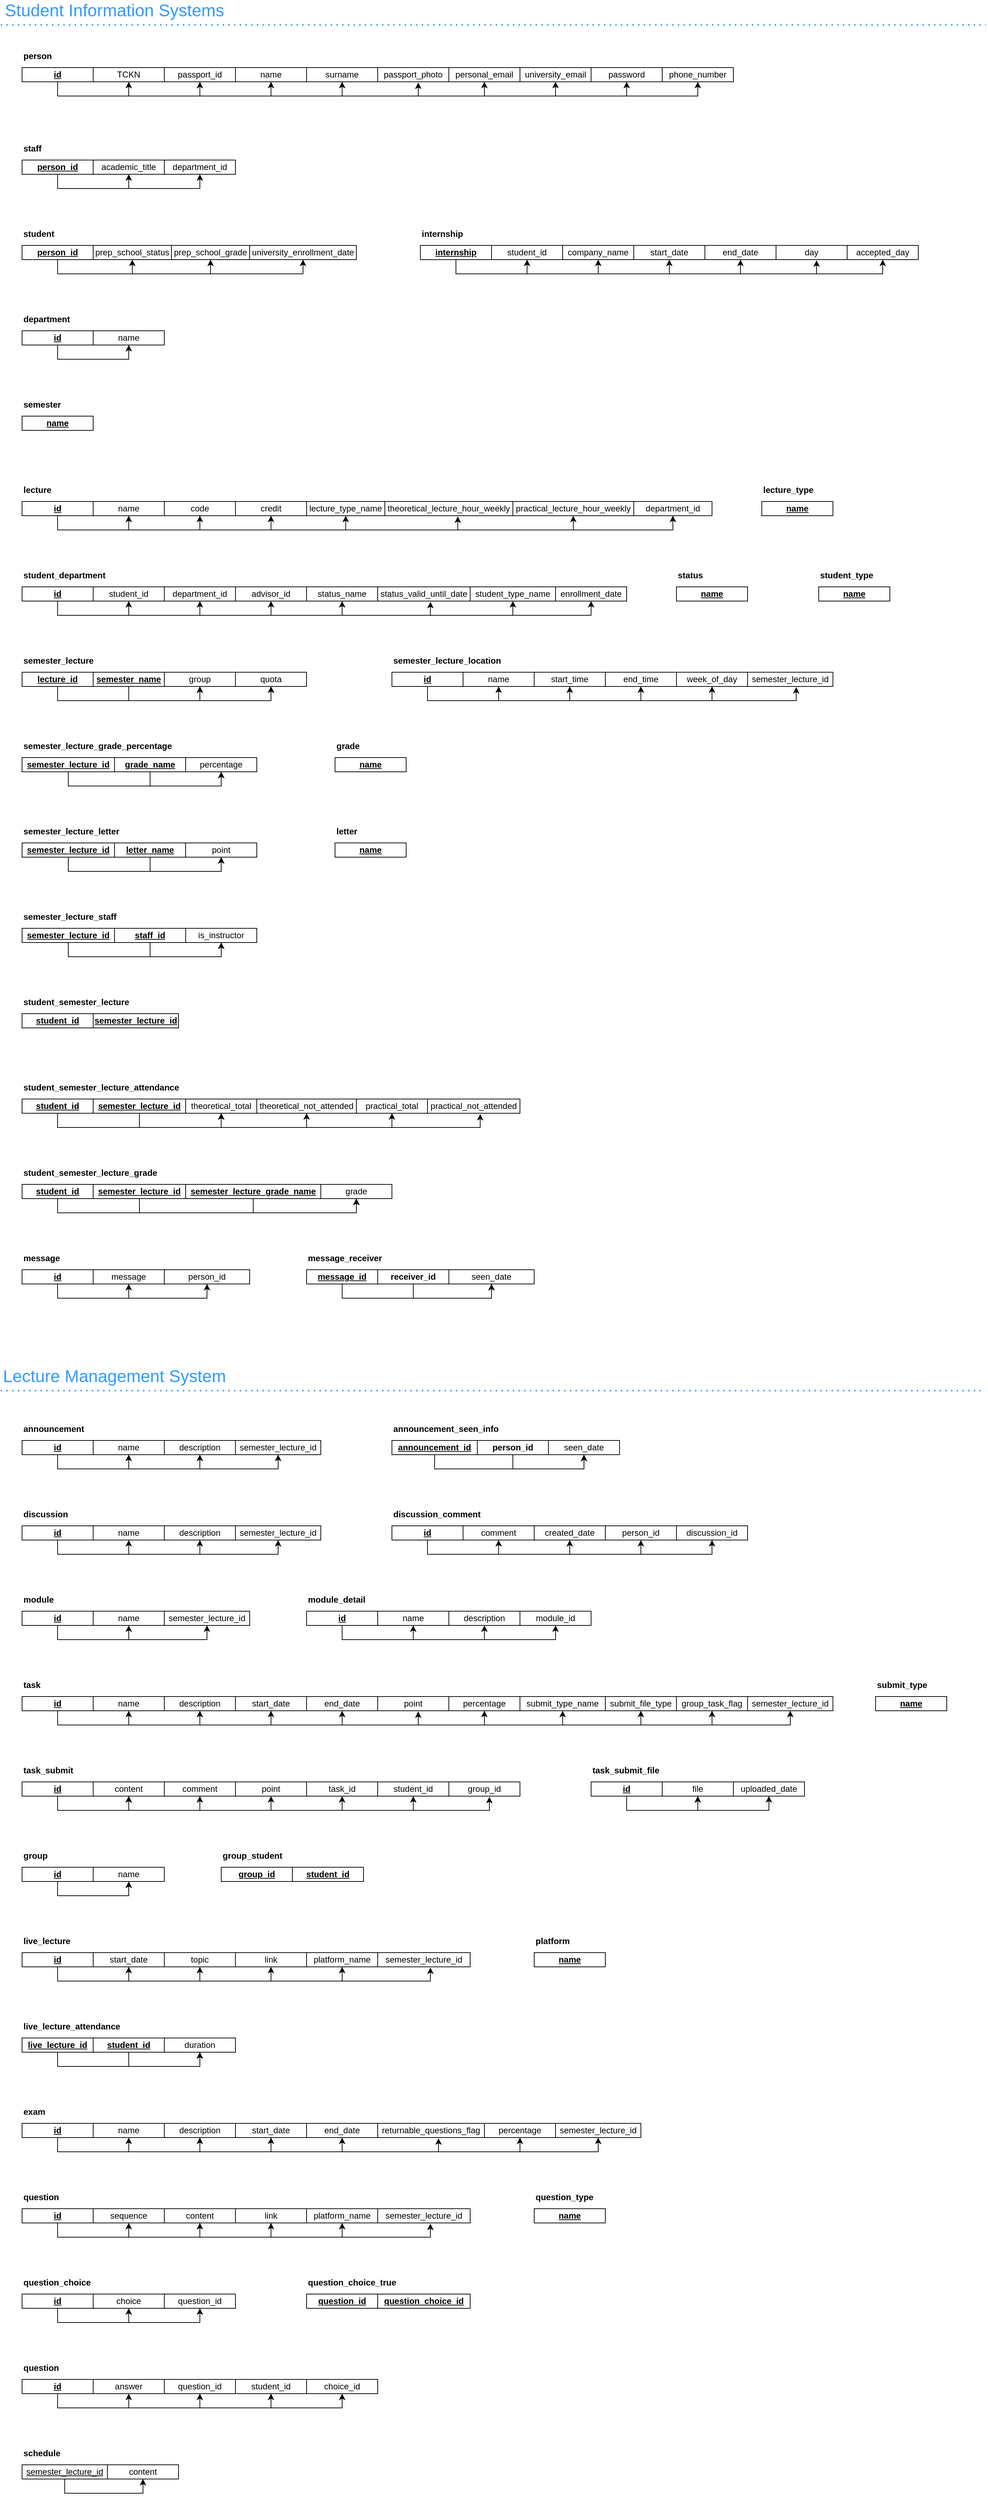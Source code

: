 <mxfile version="13.9.9" type="device" pages="2"><diagram id="q2Erzg8ebsDFUQdBRdtU" name="Page-1"><mxGraphModel dx="868" dy="510" grid="1" gridSize="10" guides="1" tooltips="1" connect="1" arrows="1" fold="1" page="1" pageScale="1" pageWidth="1400" pageHeight="1900" math="0" shadow="0"><root><mxCell id="0"/><mxCell id="1" parent="0"/><mxCell id="TaYBModF4t2BzkbfgzoN-44" style="edgeStyle=orthogonalEdgeStyle;rounded=0;orthogonalLoop=1;jettySize=auto;html=1;exitX=0.5;exitY=1;exitDx=0;exitDy=0;" parent="1" source="TaYBModF4t2BzkbfgzoN-27" target="TaYBModF4t2BzkbfgzoN-28" edge="1"><mxGeometry relative="1" as="geometry"/></mxCell><mxCell id="TaYBModF4t2BzkbfgzoN-45" style="edgeStyle=orthogonalEdgeStyle;rounded=0;orthogonalLoop=1;jettySize=auto;html=1;exitX=0.5;exitY=1;exitDx=0;exitDy=0;entryX=0.5;entryY=1;entryDx=0;entryDy=0;" parent="1" source="TaYBModF4t2BzkbfgzoN-27" target="TaYBModF4t2BzkbfgzoN-29" edge="1"><mxGeometry relative="1" as="geometry"/></mxCell><mxCell id="TaYBModF4t2BzkbfgzoN-46" style="edgeStyle=orthogonalEdgeStyle;rounded=0;orthogonalLoop=1;jettySize=auto;html=1;exitX=0.5;exitY=1;exitDx=0;exitDy=0;entryX=0.5;entryY=1;entryDx=0;entryDy=0;" parent="1" source="TaYBModF4t2BzkbfgzoN-27" target="TaYBModF4t2BzkbfgzoN-30" edge="1"><mxGeometry relative="1" as="geometry"/></mxCell><mxCell id="TaYBModF4t2BzkbfgzoN-48" style="edgeStyle=orthogonalEdgeStyle;rounded=0;orthogonalLoop=1;jettySize=auto;html=1;exitX=0.5;exitY=1;exitDx=0;exitDy=0;entryX=0.5;entryY=1;entryDx=0;entryDy=0;" parent="1" source="TaYBModF4t2BzkbfgzoN-27" target="TaYBModF4t2BzkbfgzoN-38" edge="1"><mxGeometry relative="1" as="geometry"/></mxCell><mxCell id="TaYBModF4t2BzkbfgzoN-49" style="edgeStyle=orthogonalEdgeStyle;rounded=0;orthogonalLoop=1;jettySize=auto;html=1;exitX=0.5;exitY=1;exitDx=0;exitDy=0;entryX=0.57;entryY=1.05;entryDx=0;entryDy=0;entryPerimeter=0;" parent="1" source="TaYBModF4t2BzkbfgzoN-27" target="TaYBModF4t2BzkbfgzoN-39" edge="1"><mxGeometry relative="1" as="geometry"/></mxCell><mxCell id="TaYBModF4t2BzkbfgzoN-50" style="edgeStyle=orthogonalEdgeStyle;rounded=0;orthogonalLoop=1;jettySize=auto;html=1;exitX=0.5;exitY=1;exitDx=0;exitDy=0;entryX=0.5;entryY=1;entryDx=0;entryDy=0;" parent="1" source="TaYBModF4t2BzkbfgzoN-27" target="TaYBModF4t2BzkbfgzoN-40" edge="1"><mxGeometry relative="1" as="geometry"/></mxCell><mxCell id="TaYBModF4t2BzkbfgzoN-51" style="edgeStyle=orthogonalEdgeStyle;rounded=0;orthogonalLoop=1;jettySize=auto;html=1;exitX=0.5;exitY=1;exitDx=0;exitDy=0;entryX=0.5;entryY=1;entryDx=0;entryDy=0;" parent="1" source="TaYBModF4t2BzkbfgzoN-27" target="TaYBModF4t2BzkbfgzoN-41" edge="1"><mxGeometry relative="1" as="geometry"/></mxCell><mxCell id="TaYBModF4t2BzkbfgzoN-52" style="edgeStyle=orthogonalEdgeStyle;rounded=0;orthogonalLoop=1;jettySize=auto;html=1;exitX=0.5;exitY=1;exitDx=0;exitDy=0;entryX=0.5;entryY=1;entryDx=0;entryDy=0;" parent="1" source="TaYBModF4t2BzkbfgzoN-27" target="TaYBModF4t2BzkbfgzoN-42" edge="1"><mxGeometry relative="1" as="geometry"/></mxCell><mxCell id="TaYBModF4t2BzkbfgzoN-53" style="edgeStyle=orthogonalEdgeStyle;rounded=0;orthogonalLoop=1;jettySize=auto;html=1;exitX=0.5;exitY=1;exitDx=0;exitDy=0;entryX=0.5;entryY=1;entryDx=0;entryDy=0;" parent="1" source="TaYBModF4t2BzkbfgzoN-27" target="TaYBModF4t2BzkbfgzoN-43" edge="1"><mxGeometry relative="1" as="geometry"/></mxCell><mxCell id="TaYBModF4t2BzkbfgzoN-27" value="&lt;span style=&quot;font-weight: 700 ; text-align: left&quot;&gt;id&lt;/span&gt;" style="whiteSpace=wrap;html=1;align=center;fontStyle=4" parent="1" vertex="1"><mxGeometry x="40" y="100" width="100" height="20" as="geometry"/></mxCell><mxCell id="TaYBModF4t2BzkbfgzoN-28" value="&lt;span style=&quot;text-align: left&quot;&gt;TCKN&lt;/span&gt;" style="whiteSpace=wrap;html=1;align=center;" parent="1" vertex="1"><mxGeometry x="140" y="100" width="100" height="20" as="geometry"/></mxCell><mxCell id="TaYBModF4t2BzkbfgzoN-29" value="&lt;span style=&quot;text-align: left&quot;&gt;passport_id&lt;/span&gt;" style="whiteSpace=wrap;html=1;align=center;" parent="1" vertex="1"><mxGeometry x="240" y="100" width="100" height="20" as="geometry"/></mxCell><mxCell id="TaYBModF4t2BzkbfgzoN-30" value="&lt;span style=&quot;text-align: left&quot;&gt;name&lt;/span&gt;" style="whiteSpace=wrap;html=1;align=center;" parent="1" vertex="1"><mxGeometry x="340" y="100" width="100" height="20" as="geometry"/></mxCell><mxCell id="TaYBModF4t2BzkbfgzoN-37" value="&lt;span style=&quot;color: rgb(0, 0, 0); font-family: helvetica; font-size: 12px; font-style: normal; font-weight: 700; letter-spacing: normal; text-align: center; text-indent: 0px; text-transform: none; word-spacing: 0px; background-color: rgb(248, 249, 250); display: inline; float: none;&quot;&gt;person&lt;/span&gt;" style="text;whiteSpace=wrap;html=1;" parent="1" vertex="1"><mxGeometry x="40" y="70" width="70" height="30" as="geometry"/></mxCell><mxCell id="TaYBModF4t2BzkbfgzoN-38" value="&lt;span style=&quot;text-align: left&quot;&gt;surname&lt;/span&gt;" style="whiteSpace=wrap;html=1;align=center;" parent="1" vertex="1"><mxGeometry x="440" y="100" width="100" height="20" as="geometry"/></mxCell><mxCell id="TaYBModF4t2BzkbfgzoN-39" value="&lt;span style=&quot;text-align: left&quot;&gt;passport_photo&lt;/span&gt;" style="whiteSpace=wrap;html=1;align=center;" parent="1" vertex="1"><mxGeometry x="540" y="100" width="100" height="20" as="geometry"/></mxCell><mxCell id="TaYBModF4t2BzkbfgzoN-40" value="&lt;span style=&quot;text-align: left&quot;&gt;personal_email&lt;/span&gt;" style="whiteSpace=wrap;html=1;align=center;" parent="1" vertex="1"><mxGeometry x="640" y="100" width="100" height="20" as="geometry"/></mxCell><mxCell id="TaYBModF4t2BzkbfgzoN-41" value="&lt;span style=&quot;text-align: left&quot;&gt;university_email&lt;/span&gt;" style="whiteSpace=wrap;html=1;align=center;" parent="1" vertex="1"><mxGeometry x="740" y="100" width="100" height="20" as="geometry"/></mxCell><mxCell id="TaYBModF4t2BzkbfgzoN-42" value="&lt;span style=&quot;text-align: left&quot;&gt;password&lt;/span&gt;" style="whiteSpace=wrap;html=1;align=center;" parent="1" vertex="1"><mxGeometry x="840" y="100" width="100" height="20" as="geometry"/></mxCell><mxCell id="TaYBModF4t2BzkbfgzoN-43" value="&lt;span style=&quot;text-align: left&quot;&gt;phone_number&lt;/span&gt;" style="whiteSpace=wrap;html=1;align=center;" parent="1" vertex="1"><mxGeometry x="940" y="100" width="100" height="20" as="geometry"/></mxCell><mxCell id="TaYBModF4t2BzkbfgzoN-54" style="edgeStyle=orthogonalEdgeStyle;rounded=0;orthogonalLoop=1;jettySize=auto;html=1;exitX=0.5;exitY=1;exitDx=0;exitDy=0;" parent="1" source="TaYBModF4t2BzkbfgzoN-57" target="TaYBModF4t2BzkbfgzoN-58" edge="1"><mxGeometry relative="1" as="geometry"/></mxCell><mxCell id="TaYBModF4t2BzkbfgzoN-55" style="edgeStyle=orthogonalEdgeStyle;rounded=0;orthogonalLoop=1;jettySize=auto;html=1;exitX=0.5;exitY=1;exitDx=0;exitDy=0;entryX=0.5;entryY=1;entryDx=0;entryDy=0;" parent="1" source="TaYBModF4t2BzkbfgzoN-57" target="TaYBModF4t2BzkbfgzoN-59" edge="1"><mxGeometry relative="1" as="geometry"/></mxCell><mxCell id="TaYBModF4t2BzkbfgzoN-57" value="&lt;span style=&quot;font-weight: 700 ; text-align: left&quot;&gt;person_id&lt;/span&gt;" style="whiteSpace=wrap;html=1;align=center;fontStyle=4" parent="1" vertex="1"><mxGeometry x="40" y="230" width="100" height="20" as="geometry"/></mxCell><mxCell id="TaYBModF4t2BzkbfgzoN-58" value="&lt;span style=&quot;text-align: left&quot;&gt;academic_title&lt;/span&gt;" style="whiteSpace=wrap;html=1;align=center;" parent="1" vertex="1"><mxGeometry x="140" y="230" width="100" height="20" as="geometry"/></mxCell><mxCell id="TaYBModF4t2BzkbfgzoN-59" value="&lt;span style=&quot;text-align: left&quot;&gt;department_id&lt;/span&gt;" style="whiteSpace=wrap;html=1;align=center;" parent="1" vertex="1"><mxGeometry x="240" y="230" width="100" height="20" as="geometry"/></mxCell><mxCell id="TaYBModF4t2BzkbfgzoN-61" value="&lt;span style=&quot;font-weight: 700 ; text-align: center&quot;&gt;staff&lt;/span&gt;" style="text;whiteSpace=wrap;html=1;" parent="1" vertex="1"><mxGeometry x="40" y="200" width="70" height="30" as="geometry"/></mxCell><mxCell id="TaYBModF4t2BzkbfgzoN-62" style="edgeStyle=orthogonalEdgeStyle;rounded=0;orthogonalLoop=1;jettySize=auto;html=1;exitX=0.5;exitY=1;exitDx=0;exitDy=0;" parent="1" source="TaYBModF4t2BzkbfgzoN-65" target="TaYBModF4t2BzkbfgzoN-66" edge="1"><mxGeometry relative="1" as="geometry"/></mxCell><mxCell id="TaYBModF4t2BzkbfgzoN-63" style="edgeStyle=orthogonalEdgeStyle;rounded=0;orthogonalLoop=1;jettySize=auto;html=1;exitX=0.5;exitY=1;exitDx=0;exitDy=0;entryX=0.5;entryY=1;entryDx=0;entryDy=0;" parent="1" source="TaYBModF4t2BzkbfgzoN-65" target="TaYBModF4t2BzkbfgzoN-67" edge="1"><mxGeometry relative="1" as="geometry"/></mxCell><mxCell id="TaYBModF4t2BzkbfgzoN-64" style="edgeStyle=orthogonalEdgeStyle;rounded=0;orthogonalLoop=1;jettySize=auto;html=1;exitX=0.5;exitY=1;exitDx=0;exitDy=0;entryX=0.5;entryY=1;entryDx=0;entryDy=0;" parent="1" source="TaYBModF4t2BzkbfgzoN-65" target="TaYBModF4t2BzkbfgzoN-68" edge="1"><mxGeometry relative="1" as="geometry"/></mxCell><mxCell id="TaYBModF4t2BzkbfgzoN-65" value="&lt;span style=&quot;font-weight: 700 ; text-align: left&quot;&gt;person_id&lt;/span&gt;" style="whiteSpace=wrap;html=1;align=center;fontStyle=4" parent="1" vertex="1"><mxGeometry x="40" y="350" width="100" height="20" as="geometry"/></mxCell><mxCell id="TaYBModF4t2BzkbfgzoN-66" value="&lt;span style=&quot;text-align: left&quot;&gt;prep_school_status&lt;/span&gt;" style="whiteSpace=wrap;html=1;align=center;" parent="1" vertex="1"><mxGeometry x="140" y="350" width="110" height="20" as="geometry"/></mxCell><mxCell id="TaYBModF4t2BzkbfgzoN-67" value="&lt;span style=&quot;text-align: left&quot;&gt;prep_school_grade&lt;/span&gt;" style="whiteSpace=wrap;html=1;align=center;" parent="1" vertex="1"><mxGeometry x="250" y="350" width="110" height="20" as="geometry"/></mxCell><mxCell id="TaYBModF4t2BzkbfgzoN-68" value="&lt;span style=&quot;text-align: left&quot;&gt;university_enrollment_date&lt;/span&gt;" style="whiteSpace=wrap;html=1;align=center;" parent="1" vertex="1"><mxGeometry x="360" y="350" width="150" height="20" as="geometry"/></mxCell><mxCell id="TaYBModF4t2BzkbfgzoN-69" value="&lt;span style=&quot;font-weight: 700 ; text-align: center&quot;&gt;student&lt;/span&gt;" style="text;whiteSpace=wrap;html=1;" parent="1" vertex="1"><mxGeometry x="40" y="320" width="70" height="30" as="geometry"/></mxCell><mxCell id="TaYBModF4t2BzkbfgzoN-70" style="edgeStyle=orthogonalEdgeStyle;rounded=0;orthogonalLoop=1;jettySize=auto;html=1;exitX=0.5;exitY=1;exitDx=0;exitDy=0;" parent="1" source="TaYBModF4t2BzkbfgzoN-71" target="TaYBModF4t2BzkbfgzoN-72" edge="1"><mxGeometry relative="1" as="geometry"/></mxCell><mxCell id="TaYBModF4t2BzkbfgzoN-71" value="&lt;span style=&quot;font-weight: 700 ; text-align: left&quot;&gt;id&lt;/span&gt;" style="whiteSpace=wrap;html=1;align=center;fontStyle=4" parent="1" vertex="1"><mxGeometry x="40" y="470" width="100" height="20" as="geometry"/></mxCell><mxCell id="TaYBModF4t2BzkbfgzoN-72" value="&lt;span style=&quot;text-align: left&quot;&gt;name&lt;/span&gt;" style="whiteSpace=wrap;html=1;align=center;" parent="1" vertex="1"><mxGeometry x="140" y="470" width="100" height="20" as="geometry"/></mxCell><mxCell id="TaYBModF4t2BzkbfgzoN-73" value="&lt;span style=&quot;font-weight: 700 ; text-align: center&quot;&gt;department&lt;/span&gt;" style="text;whiteSpace=wrap;html=1;" parent="1" vertex="1"><mxGeometry x="40" y="440" width="70" height="30" as="geometry"/></mxCell><mxCell id="TaYBModF4t2BzkbfgzoN-74" style="edgeStyle=orthogonalEdgeStyle;rounded=0;orthogonalLoop=1;jettySize=auto;html=1;exitX=0.5;exitY=1;exitDx=0;exitDy=0;" parent="1" source="TaYBModF4t2BzkbfgzoN-80" target="TaYBModF4t2BzkbfgzoN-81" edge="1"><mxGeometry relative="1" as="geometry"/></mxCell><mxCell id="TaYBModF4t2BzkbfgzoN-75" style="edgeStyle=orthogonalEdgeStyle;rounded=0;orthogonalLoop=1;jettySize=auto;html=1;exitX=0.5;exitY=1;exitDx=0;exitDy=0;entryX=0.5;entryY=1;entryDx=0;entryDy=0;" parent="1" source="TaYBModF4t2BzkbfgzoN-80" target="TaYBModF4t2BzkbfgzoN-82" edge="1"><mxGeometry relative="1" as="geometry"/></mxCell><mxCell id="TaYBModF4t2BzkbfgzoN-76" style="edgeStyle=orthogonalEdgeStyle;rounded=0;orthogonalLoop=1;jettySize=auto;html=1;exitX=0.5;exitY=1;exitDx=0;exitDy=0;entryX=0.5;entryY=1;entryDx=0;entryDy=0;" parent="1" source="TaYBModF4t2BzkbfgzoN-80" target="TaYBModF4t2BzkbfgzoN-83" edge="1"><mxGeometry relative="1" as="geometry"/></mxCell><mxCell id="TaYBModF4t2BzkbfgzoN-77" style="edgeStyle=orthogonalEdgeStyle;rounded=0;orthogonalLoop=1;jettySize=auto;html=1;exitX=0.5;exitY=1;exitDx=0;exitDy=0;entryX=0.5;entryY=1;entryDx=0;entryDy=0;" parent="1" source="TaYBModF4t2BzkbfgzoN-80" target="TaYBModF4t2BzkbfgzoN-85" edge="1"><mxGeometry relative="1" as="geometry"/></mxCell><mxCell id="TaYBModF4t2BzkbfgzoN-78" style="edgeStyle=orthogonalEdgeStyle;rounded=0;orthogonalLoop=1;jettySize=auto;html=1;exitX=0.5;exitY=1;exitDx=0;exitDy=0;entryX=0.57;entryY=1.05;entryDx=0;entryDy=0;entryPerimeter=0;" parent="1" source="TaYBModF4t2BzkbfgzoN-80" target="TaYBModF4t2BzkbfgzoN-86" edge="1"><mxGeometry relative="1" as="geometry"/></mxCell><mxCell id="TaYBModF4t2BzkbfgzoN-79" style="edgeStyle=orthogonalEdgeStyle;rounded=0;orthogonalLoop=1;jettySize=auto;html=1;exitX=0.5;exitY=1;exitDx=0;exitDy=0;entryX=0.5;entryY=1;entryDx=0;entryDy=0;" parent="1" source="TaYBModF4t2BzkbfgzoN-80" target="TaYBModF4t2BzkbfgzoN-87" edge="1"><mxGeometry relative="1" as="geometry"/></mxCell><mxCell id="TaYBModF4t2BzkbfgzoN-89" style="edgeStyle=orthogonalEdgeStyle;rounded=0;orthogonalLoop=1;jettySize=auto;html=1;exitX=0.5;exitY=1;exitDx=0;exitDy=0;entryX=0.5;entryY=1;entryDx=0;entryDy=0;" parent="1" source="TaYBModF4t2BzkbfgzoN-80" target="TaYBModF4t2BzkbfgzoN-88" edge="1"><mxGeometry relative="1" as="geometry"/></mxCell><mxCell id="TaYBModF4t2BzkbfgzoN-80" value="&lt;span style=&quot;font-weight: 700 ; text-align: left&quot;&gt;id&lt;/span&gt;" style="whiteSpace=wrap;html=1;align=center;fontStyle=4" parent="1" vertex="1"><mxGeometry x="40" y="710" width="100" height="20" as="geometry"/></mxCell><mxCell id="TaYBModF4t2BzkbfgzoN-81" value="&lt;span style=&quot;text-align: left&quot;&gt;name&lt;/span&gt;" style="whiteSpace=wrap;html=1;align=center;" parent="1" vertex="1"><mxGeometry x="140" y="710" width="100" height="20" as="geometry"/></mxCell><mxCell id="TaYBModF4t2BzkbfgzoN-82" value="&lt;span style=&quot;text-align: left&quot;&gt;code&lt;/span&gt;" style="whiteSpace=wrap;html=1;align=center;" parent="1" vertex="1"><mxGeometry x="240" y="710" width="100" height="20" as="geometry"/></mxCell><mxCell id="TaYBModF4t2BzkbfgzoN-83" value="&lt;span style=&quot;text-align: left&quot;&gt;credit&lt;/span&gt;" style="whiteSpace=wrap;html=1;align=center;" parent="1" vertex="1"><mxGeometry x="340" y="710" width="100" height="20" as="geometry"/></mxCell><mxCell id="TaYBModF4t2BzkbfgzoN-84" value="&lt;span style=&quot;font-weight: 700 ; text-align: center&quot;&gt;lecture&lt;/span&gt;" style="text;whiteSpace=wrap;html=1;" parent="1" vertex="1"><mxGeometry x="40" y="680" width="70" height="30" as="geometry"/></mxCell><mxCell id="TaYBModF4t2BzkbfgzoN-85" value="&lt;span style=&quot;text-align: left&quot;&gt;lecture_type_name&lt;/span&gt;" style="whiteSpace=wrap;html=1;align=center;" parent="1" vertex="1"><mxGeometry x="440" y="710" width="110" height="20" as="geometry"/></mxCell><mxCell id="TaYBModF4t2BzkbfgzoN-86" value="&lt;span style=&quot;text-align: left&quot;&gt;theoretical_lecture_hour_weekly&lt;/span&gt;" style="whiteSpace=wrap;html=1;align=center;" parent="1" vertex="1"><mxGeometry x="550" y="710" width="180" height="20" as="geometry"/></mxCell><mxCell id="TaYBModF4t2BzkbfgzoN-87" value="&lt;span style=&quot;text-align: left&quot;&gt;practical_lecture_hour_weekly&lt;/span&gt;" style="whiteSpace=wrap;html=1;align=center;" parent="1" vertex="1"><mxGeometry x="730" y="710" width="170" height="20" as="geometry"/></mxCell><mxCell id="TaYBModF4t2BzkbfgzoN-88" value="&lt;span style=&quot;text-align: left&quot;&gt;department_id&lt;/span&gt;" style="whiteSpace=wrap;html=1;align=center;" parent="1" vertex="1"><mxGeometry x="900" y="710" width="110" height="20" as="geometry"/></mxCell><mxCell id="TaYBModF4t2BzkbfgzoN-90" value="&lt;span style=&quot;font-weight: 700 ; text-align: left&quot;&gt;name&lt;/span&gt;" style="whiteSpace=wrap;html=1;align=center;fontStyle=4" parent="1" vertex="1"><mxGeometry x="1080" y="710" width="100" height="20" as="geometry"/></mxCell><mxCell id="TaYBModF4t2BzkbfgzoN-91" value="&lt;span style=&quot;font-weight: 700 ; text-align: center&quot;&gt;lecture_type&lt;/span&gt;" style="text;whiteSpace=wrap;html=1;" parent="1" vertex="1"><mxGeometry x="1080" y="680" width="70" height="30" as="geometry"/></mxCell><mxCell id="TaYBModF4t2BzkbfgzoN-99" style="edgeStyle=orthogonalEdgeStyle;rounded=0;orthogonalLoop=1;jettySize=auto;html=1;exitX=0.5;exitY=1;exitDx=0;exitDy=0;entryX=0.5;entryY=1;entryDx=0;entryDy=0;" parent="1" source="TaYBModF4t2BzkbfgzoN-100" target="TaYBModF4t2BzkbfgzoN-102" edge="1"><mxGeometry relative="1" as="geometry"/></mxCell><mxCell id="TaYBModF4t2BzkbfgzoN-100" value="&lt;span style=&quot;font-weight: 700 ; text-align: left&quot;&gt;semester_lecture_id&lt;/span&gt;" style="whiteSpace=wrap;html=1;align=center;fontStyle=4" parent="1" vertex="1"><mxGeometry x="40" y="1310" width="130" height="20" as="geometry"/></mxCell><mxCell id="TaYBModF4t2BzkbfgzoN-104" style="edgeStyle=orthogonalEdgeStyle;rounded=0;orthogonalLoop=1;jettySize=auto;html=1;exitX=0.5;exitY=1;exitDx=0;exitDy=0;entryX=0.5;entryY=1;entryDx=0;entryDy=0;" parent="1" source="TaYBModF4t2BzkbfgzoN-101" target="TaYBModF4t2BzkbfgzoN-102" edge="1"><mxGeometry relative="1" as="geometry"/></mxCell><mxCell id="TaYBModF4t2BzkbfgzoN-101" value="&lt;span style=&quot;font-weight: 700 ; text-align: left&quot;&gt;staff_id&lt;/span&gt;" style="whiteSpace=wrap;html=1;align=center;fontStyle=4" parent="1" vertex="1"><mxGeometry x="170" y="1310" width="100" height="20" as="geometry"/></mxCell><mxCell id="TaYBModF4t2BzkbfgzoN-102" value="&lt;span style=&quot;text-align: left&quot;&gt;is_instructor&lt;/span&gt;" style="whiteSpace=wrap;html=1;align=center;" parent="1" vertex="1"><mxGeometry x="270" y="1310" width="100" height="20" as="geometry"/></mxCell><mxCell id="TaYBModF4t2BzkbfgzoN-103" value="&lt;span style=&quot;font-weight: 700 ; text-align: center&quot;&gt;semester_lecture_staff&lt;/span&gt;" style="text;whiteSpace=wrap;html=1;" parent="1" vertex="1"><mxGeometry x="40" y="1280" width="70" height="30" as="geometry"/></mxCell><mxCell id="TaYBModF4t2BzkbfgzoN-105" value="&lt;span style=&quot;font-weight: 700 ; text-align: left&quot;&gt;name&lt;/span&gt;" style="whiteSpace=wrap;html=1;align=center;fontStyle=4" parent="1" vertex="1"><mxGeometry x="40" y="590" width="100" height="20" as="geometry"/></mxCell><mxCell id="TaYBModF4t2BzkbfgzoN-106" value="&lt;span style=&quot;font-weight: 700 ; text-align: center&quot;&gt;semester&lt;/span&gt;" style="text;whiteSpace=wrap;html=1;" parent="1" vertex="1"><mxGeometry x="40" y="560" width="70" height="30" as="geometry"/></mxCell><mxCell id="TaYBModF4t2BzkbfgzoN-108" style="edgeStyle=orthogonalEdgeStyle;rounded=0;orthogonalLoop=1;jettySize=auto;html=1;exitX=0.5;exitY=1;exitDx=0;exitDy=0;entryX=0.5;entryY=1;entryDx=0;entryDy=0;" parent="1" source="TaYBModF4t2BzkbfgzoN-110" target="TaYBModF4t2BzkbfgzoN-112" edge="1"><mxGeometry relative="1" as="geometry"/></mxCell><mxCell id="TaYBModF4t2BzkbfgzoN-109" style="edgeStyle=orthogonalEdgeStyle;rounded=0;orthogonalLoop=1;jettySize=auto;html=1;exitX=0.5;exitY=1;exitDx=0;exitDy=0;entryX=0.5;entryY=1;entryDx=0;entryDy=0;" parent="1" source="TaYBModF4t2BzkbfgzoN-110" target="TaYBModF4t2BzkbfgzoN-113" edge="1"><mxGeometry relative="1" as="geometry"/></mxCell><mxCell id="TaYBModF4t2BzkbfgzoN-110" value="&lt;span style=&quot;font-weight: 700 ; text-align: left&quot;&gt;lecture_id&lt;/span&gt;" style="whiteSpace=wrap;html=1;align=center;fontStyle=4" parent="1" vertex="1"><mxGeometry x="40" y="950" width="100" height="20" as="geometry"/></mxCell><mxCell id="TaYBModF4t2BzkbfgzoN-115" style="edgeStyle=orthogonalEdgeStyle;rounded=0;orthogonalLoop=1;jettySize=auto;html=1;exitX=0.5;exitY=1;exitDx=0;exitDy=0;entryX=0.5;entryY=1;entryDx=0;entryDy=0;" parent="1" source="TaYBModF4t2BzkbfgzoN-111" target="TaYBModF4t2BzkbfgzoN-112" edge="1"><mxGeometry relative="1" as="geometry"/></mxCell><mxCell id="TaYBModF4t2BzkbfgzoN-116" style="edgeStyle=orthogonalEdgeStyle;rounded=0;orthogonalLoop=1;jettySize=auto;html=1;exitX=0.5;exitY=1;exitDx=0;exitDy=0;entryX=0.5;entryY=1;entryDx=0;entryDy=0;" parent="1" source="TaYBModF4t2BzkbfgzoN-111" target="TaYBModF4t2BzkbfgzoN-113" edge="1"><mxGeometry relative="1" as="geometry"/></mxCell><mxCell id="TaYBModF4t2BzkbfgzoN-111" value="&lt;span style=&quot;text-align: left;&quot;&gt;semester_name&lt;/span&gt;" style="whiteSpace=wrap;html=1;align=center;fontStyle=5" parent="1" vertex="1"><mxGeometry x="140" y="950" width="100" height="20" as="geometry"/></mxCell><mxCell id="TaYBModF4t2BzkbfgzoN-112" value="&lt;span style=&quot;text-align: left&quot;&gt;group&lt;/span&gt;" style="whiteSpace=wrap;html=1;align=center;" parent="1" vertex="1"><mxGeometry x="240" y="950" width="100" height="20" as="geometry"/></mxCell><mxCell id="TaYBModF4t2BzkbfgzoN-113" value="&lt;span style=&quot;text-align: left&quot;&gt;quota&lt;/span&gt;" style="whiteSpace=wrap;html=1;align=center;" parent="1" vertex="1"><mxGeometry x="340" y="950" width="100" height="20" as="geometry"/></mxCell><mxCell id="TaYBModF4t2BzkbfgzoN-114" value="&lt;span style=&quot;font-weight: 700 ; text-align: center&quot;&gt;semester_lecture&lt;/span&gt;" style="text;whiteSpace=wrap;html=1;" parent="1" vertex="1"><mxGeometry x="40" y="920" width="70" height="30" as="geometry"/></mxCell><mxCell id="TaYBModF4t2BzkbfgzoN-117" value="&lt;span style=&quot;font-weight: 700 ; text-align: left&quot;&gt;semester_lecture_id&lt;/span&gt;" style="whiteSpace=wrap;html=1;align=center;fontStyle=4" parent="1" vertex="1"><mxGeometry x="140" y="1430" width="120" height="20" as="geometry"/></mxCell><mxCell id="TaYBModF4t2BzkbfgzoN-118" value="&lt;span style=&quot;font-weight: 700 ; text-align: left&quot;&gt;student_id&lt;/span&gt;" style="whiteSpace=wrap;html=1;align=center;fontStyle=4" parent="1" vertex="1"><mxGeometry x="40" y="1430" width="100" height="20" as="geometry"/></mxCell><mxCell id="TaYBModF4t2BzkbfgzoN-119" value="&lt;span style=&quot;font-weight: 700 ; text-align: center&quot;&gt;student_semester_lecture&lt;/span&gt;" style="text;whiteSpace=wrap;html=1;" parent="1" vertex="1"><mxGeometry x="40" y="1400" width="70" height="30" as="geometry"/></mxCell><mxCell id="TaYBModF4t2BzkbfgzoN-121" style="edgeStyle=orthogonalEdgeStyle;rounded=0;orthogonalLoop=1;jettySize=auto;html=1;exitX=0.5;exitY=1;exitDx=0;exitDy=0;entryX=0.5;entryY=1;entryDx=0;entryDy=0;" parent="1" source="TaYBModF4t2BzkbfgzoN-125" target="TaYBModF4t2BzkbfgzoN-127" edge="1"><mxGeometry relative="1" as="geometry"/></mxCell><mxCell id="TaYBModF4t2BzkbfgzoN-122" style="edgeStyle=orthogonalEdgeStyle;rounded=0;orthogonalLoop=1;jettySize=auto;html=1;exitX=0.5;exitY=1;exitDx=0;exitDy=0;entryX=0.5;entryY=1;entryDx=0;entryDy=0;" parent="1" source="TaYBModF4t2BzkbfgzoN-125" target="TaYBModF4t2BzkbfgzoN-128" edge="1"><mxGeometry relative="1" as="geometry"/></mxCell><mxCell id="TaYBModF4t2BzkbfgzoN-123" style="edgeStyle=orthogonalEdgeStyle;rounded=0;orthogonalLoop=1;jettySize=auto;html=1;exitX=0.5;exitY=1;exitDx=0;exitDy=0;entryX=0.5;entryY=1;entryDx=0;entryDy=0;" parent="1" source="TaYBModF4t2BzkbfgzoN-125" target="TaYBModF4t2BzkbfgzoN-130" edge="1"><mxGeometry relative="1" as="geometry"/></mxCell><mxCell id="TaYBModF4t2BzkbfgzoN-124" style="edgeStyle=orthogonalEdgeStyle;rounded=0;orthogonalLoop=1;jettySize=auto;html=1;exitX=0.5;exitY=1;exitDx=0;exitDy=0;entryX=0.57;entryY=1.05;entryDx=0;entryDy=0;entryPerimeter=0;" parent="1" source="TaYBModF4t2BzkbfgzoN-125" target="TaYBModF4t2BzkbfgzoN-131" edge="1"><mxGeometry relative="1" as="geometry"/></mxCell><mxCell id="TaYBModF4t2BzkbfgzoN-125" value="&lt;span style=&quot;font-weight: 700 ; text-align: left&quot;&gt;student_id&lt;/span&gt;" style="whiteSpace=wrap;html=1;align=center;fontStyle=4" parent="1" vertex="1"><mxGeometry x="40" y="1550" width="100" height="20" as="geometry"/></mxCell><mxCell id="TaYBModF4t2BzkbfgzoN-132" style="edgeStyle=orthogonalEdgeStyle;rounded=0;orthogonalLoop=1;jettySize=auto;html=1;exitX=0.5;exitY=1;exitDx=0;exitDy=0;entryX=0.5;entryY=1;entryDx=0;entryDy=0;" parent="1" source="TaYBModF4t2BzkbfgzoN-126" target="TaYBModF4t2BzkbfgzoN-127" edge="1"><mxGeometry relative="1" as="geometry"/></mxCell><mxCell id="TaYBModF4t2BzkbfgzoN-126" value="&lt;span style=&quot;font-weight: 700 ; text-align: left&quot;&gt;semester_lecture_id&lt;/span&gt;" style="whiteSpace=wrap;html=1;align=center;fontStyle=4" parent="1" vertex="1"><mxGeometry x="140" y="1550" width="130" height="20" as="geometry"/></mxCell><mxCell id="TaYBModF4t2BzkbfgzoN-127" value="&lt;span style=&quot;text-align: left&quot;&gt;theoretical_total&lt;/span&gt;" style="whiteSpace=wrap;html=1;align=center;" parent="1" vertex="1"><mxGeometry x="270" y="1550" width="100" height="20" as="geometry"/></mxCell><mxCell id="TaYBModF4t2BzkbfgzoN-128" value="&lt;span style=&quot;text-align: left&quot;&gt;theoretical_not_attended&lt;/span&gt;" style="whiteSpace=wrap;html=1;align=center;" parent="1" vertex="1"><mxGeometry x="370" y="1550" width="140" height="20" as="geometry"/></mxCell><mxCell id="TaYBModF4t2BzkbfgzoN-129" value="&lt;span style=&quot;font-weight: 700 ; text-align: center&quot;&gt;student_semester_lecture_attendance&lt;/span&gt;" style="text;whiteSpace=wrap;html=1;" parent="1" vertex="1"><mxGeometry x="40" y="1520" width="70" height="30" as="geometry"/></mxCell><mxCell id="TaYBModF4t2BzkbfgzoN-130" value="&lt;span style=&quot;text-align: left&quot;&gt;practical_total&lt;/span&gt;" style="whiteSpace=wrap;html=1;align=center;" parent="1" vertex="1"><mxGeometry x="510" y="1550" width="100" height="20" as="geometry"/></mxCell><mxCell id="TaYBModF4t2BzkbfgzoN-131" value="&lt;span style=&quot;text-align: left&quot;&gt;practical_not_attended&lt;/span&gt;" style="whiteSpace=wrap;html=1;align=center;" parent="1" vertex="1"><mxGeometry x="610" y="1550" width="130" height="20" as="geometry"/></mxCell><mxCell id="TaYBModF4t2BzkbfgzoN-135" style="edgeStyle=orthogonalEdgeStyle;rounded=0;orthogonalLoop=1;jettySize=auto;html=1;exitX=0.5;exitY=1;exitDx=0;exitDy=0;entryX=0.5;entryY=1;entryDx=0;entryDy=0;" parent="1" source="TaYBModF4t2BzkbfgzoN-136" target="TaYBModF4t2BzkbfgzoN-139" edge="1"><mxGeometry relative="1" as="geometry"/></mxCell><mxCell id="TaYBModF4t2BzkbfgzoN-136" value="&lt;span style=&quot;font-weight: 700 ; text-align: left&quot;&gt;semester_lecture_id&lt;/span&gt;" style="whiteSpace=wrap;html=1;align=center;fontStyle=4" parent="1" vertex="1"><mxGeometry x="140" y="1670" width="130" height="20" as="geometry"/></mxCell><mxCell id="TaYBModF4t2BzkbfgzoN-191" style="edgeStyle=orthogonalEdgeStyle;rounded=0;orthogonalLoop=1;jettySize=auto;html=1;exitX=0.5;exitY=1;exitDx=0;exitDy=0;entryX=0.5;entryY=1;entryDx=0;entryDy=0;" parent="1" source="TaYBModF4t2BzkbfgzoN-137" target="TaYBModF4t2BzkbfgzoN-139" edge="1"><mxGeometry relative="1" as="geometry"/></mxCell><mxCell id="TaYBModF4t2BzkbfgzoN-137" value="&lt;span style=&quot;text-align: left;&quot;&gt;semester_lecture_grade_name&lt;/span&gt;" style="whiteSpace=wrap;html=1;align=center;fontStyle=5" parent="1" vertex="1"><mxGeometry x="270" y="1670" width="190" height="20" as="geometry"/></mxCell><mxCell id="TaYBModF4t2BzkbfgzoN-190" style="edgeStyle=orthogonalEdgeStyle;rounded=0;orthogonalLoop=1;jettySize=auto;html=1;exitX=0.5;exitY=1;exitDx=0;exitDy=0;entryX=0.5;entryY=1;entryDx=0;entryDy=0;" parent="1" source="TaYBModF4t2BzkbfgzoN-138" target="TaYBModF4t2BzkbfgzoN-139" edge="1"><mxGeometry relative="1" as="geometry"/></mxCell><mxCell id="TaYBModF4t2BzkbfgzoN-138" value="&lt;span style=&quot;text-align: left;&quot;&gt;student_id&lt;/span&gt;" style="whiteSpace=wrap;html=1;align=center;fontStyle=5" parent="1" vertex="1"><mxGeometry x="40" y="1670" width="100" height="20" as="geometry"/></mxCell><mxCell id="TaYBModF4t2BzkbfgzoN-139" value="&lt;span style=&quot;text-align: left&quot;&gt;grade&lt;/span&gt;" style="whiteSpace=wrap;html=1;align=center;" parent="1" vertex="1"><mxGeometry x="460" y="1670" width="100" height="20" as="geometry"/></mxCell><mxCell id="TaYBModF4t2BzkbfgzoN-140" value="&lt;span style=&quot;font-weight: 700 ; text-align: center&quot;&gt;student_semester_lecture_grade&lt;/span&gt;" style="text;whiteSpace=wrap;html=1;" parent="1" vertex="1"><mxGeometry x="40" y="1640" width="70" height="30" as="geometry"/></mxCell><mxCell id="TaYBModF4t2BzkbfgzoN-141" style="edgeStyle=orthogonalEdgeStyle;rounded=0;orthogonalLoop=1;jettySize=auto;html=1;exitX=0.5;exitY=1;exitDx=0;exitDy=0;" parent="1" source="TaYBModF4t2BzkbfgzoN-147" target="TaYBModF4t2BzkbfgzoN-148" edge="1"><mxGeometry relative="1" as="geometry"/></mxCell><mxCell id="TaYBModF4t2BzkbfgzoN-142" style="edgeStyle=orthogonalEdgeStyle;rounded=0;orthogonalLoop=1;jettySize=auto;html=1;exitX=0.5;exitY=1;exitDx=0;exitDy=0;entryX=0.5;entryY=1;entryDx=0;entryDy=0;" parent="1" source="TaYBModF4t2BzkbfgzoN-147" target="TaYBModF4t2BzkbfgzoN-149" edge="1"><mxGeometry relative="1" as="geometry"/></mxCell><mxCell id="TaYBModF4t2BzkbfgzoN-143" style="edgeStyle=orthogonalEdgeStyle;rounded=0;orthogonalLoop=1;jettySize=auto;html=1;exitX=0.5;exitY=1;exitDx=0;exitDy=0;entryX=0.5;entryY=1;entryDx=0;entryDy=0;" parent="1" source="TaYBModF4t2BzkbfgzoN-147" target="TaYBModF4t2BzkbfgzoN-150" edge="1"><mxGeometry relative="1" as="geometry"/></mxCell><mxCell id="TaYBModF4t2BzkbfgzoN-144" style="edgeStyle=orthogonalEdgeStyle;rounded=0;orthogonalLoop=1;jettySize=auto;html=1;exitX=0.5;exitY=1;exitDx=0;exitDy=0;entryX=0.5;entryY=1;entryDx=0;entryDy=0;" parent="1" source="TaYBModF4t2BzkbfgzoN-147" target="TaYBModF4t2BzkbfgzoN-152" edge="1"><mxGeometry relative="1" as="geometry"/></mxCell><mxCell id="TaYBModF4t2BzkbfgzoN-145" style="edgeStyle=orthogonalEdgeStyle;rounded=0;orthogonalLoop=1;jettySize=auto;html=1;exitX=0.5;exitY=1;exitDx=0;exitDy=0;entryX=0.57;entryY=1.05;entryDx=0;entryDy=0;entryPerimeter=0;" parent="1" source="TaYBModF4t2BzkbfgzoN-147" target="TaYBModF4t2BzkbfgzoN-153" edge="1"><mxGeometry relative="1" as="geometry"/></mxCell><mxCell id="TaYBModF4t2BzkbfgzoN-146" style="edgeStyle=orthogonalEdgeStyle;rounded=0;orthogonalLoop=1;jettySize=auto;html=1;exitX=0.5;exitY=1;exitDx=0;exitDy=0;entryX=0.5;entryY=1;entryDx=0;entryDy=0;" parent="1" source="TaYBModF4t2BzkbfgzoN-147" target="TaYBModF4t2BzkbfgzoN-154" edge="1"><mxGeometry relative="1" as="geometry"/></mxCell><mxCell id="TaYBModF4t2BzkbfgzoN-147" value="&lt;span style=&quot;font-weight: 700&quot;&gt;internship&lt;/span&gt;" style="whiteSpace=wrap;html=1;align=center;fontStyle=4" parent="1" vertex="1"><mxGeometry x="600" y="350" width="100" height="20" as="geometry"/></mxCell><mxCell id="TaYBModF4t2BzkbfgzoN-148" value="&lt;span style=&quot;text-align: left&quot;&gt;student_id&lt;/span&gt;" style="whiteSpace=wrap;html=1;align=center;" parent="1" vertex="1"><mxGeometry x="700" y="350" width="100" height="20" as="geometry"/></mxCell><mxCell id="TaYBModF4t2BzkbfgzoN-149" value="&lt;span style=&quot;text-align: left&quot;&gt;company_name&lt;/span&gt;" style="whiteSpace=wrap;html=1;align=center;" parent="1" vertex="1"><mxGeometry x="800" y="350" width="100" height="20" as="geometry"/></mxCell><mxCell id="TaYBModF4t2BzkbfgzoN-150" value="&lt;span style=&quot;text-align: left&quot;&gt;start_date&lt;/span&gt;" style="whiteSpace=wrap;html=1;align=center;" parent="1" vertex="1"><mxGeometry x="900" y="350" width="100" height="20" as="geometry"/></mxCell><mxCell id="TaYBModF4t2BzkbfgzoN-151" value="&lt;span style=&quot;font-weight: 700 ; text-align: center&quot;&gt;internship&lt;/span&gt;" style="text;whiteSpace=wrap;html=1;" parent="1" vertex="1"><mxGeometry x="600" y="320" width="70" height="30" as="geometry"/></mxCell><mxCell id="TaYBModF4t2BzkbfgzoN-152" value="&lt;span style=&quot;text-align: left&quot;&gt;end_date&lt;/span&gt;" style="whiteSpace=wrap;html=1;align=center;" parent="1" vertex="1"><mxGeometry x="1000" y="350" width="100" height="20" as="geometry"/></mxCell><mxCell id="TaYBModF4t2BzkbfgzoN-153" value="&lt;span style=&quot;text-align: left&quot;&gt;day&lt;/span&gt;" style="whiteSpace=wrap;html=1;align=center;" parent="1" vertex="1"><mxGeometry x="1100" y="350" width="100" height="20" as="geometry"/></mxCell><mxCell id="TaYBModF4t2BzkbfgzoN-154" value="&lt;span style=&quot;text-align: left&quot;&gt;accepted_day&lt;/span&gt;" style="whiteSpace=wrap;html=1;align=center;" parent="1" vertex="1"><mxGeometry x="1200" y="350" width="100" height="20" as="geometry"/></mxCell><mxCell id="TaYBModF4t2BzkbfgzoN-155" style="edgeStyle=orthogonalEdgeStyle;rounded=0;orthogonalLoop=1;jettySize=auto;html=1;exitX=0.5;exitY=1;exitDx=0;exitDy=0;" parent="1" source="TaYBModF4t2BzkbfgzoN-162" target="TaYBModF4t2BzkbfgzoN-163" edge="1"><mxGeometry relative="1" as="geometry"/></mxCell><mxCell id="TaYBModF4t2BzkbfgzoN-156" style="edgeStyle=orthogonalEdgeStyle;rounded=0;orthogonalLoop=1;jettySize=auto;html=1;exitX=0.5;exitY=1;exitDx=0;exitDy=0;entryX=0.5;entryY=1;entryDx=0;entryDy=0;" parent="1" source="TaYBModF4t2BzkbfgzoN-162" target="TaYBModF4t2BzkbfgzoN-164" edge="1"><mxGeometry relative="1" as="geometry"/></mxCell><mxCell id="TaYBModF4t2BzkbfgzoN-157" style="edgeStyle=orthogonalEdgeStyle;rounded=0;orthogonalLoop=1;jettySize=auto;html=1;exitX=0.5;exitY=1;exitDx=0;exitDy=0;entryX=0.5;entryY=1;entryDx=0;entryDy=0;" parent="1" source="TaYBModF4t2BzkbfgzoN-162" target="TaYBModF4t2BzkbfgzoN-165" edge="1"><mxGeometry relative="1" as="geometry"/></mxCell><mxCell id="TaYBModF4t2BzkbfgzoN-158" style="edgeStyle=orthogonalEdgeStyle;rounded=0;orthogonalLoop=1;jettySize=auto;html=1;exitX=0.5;exitY=1;exitDx=0;exitDy=0;entryX=0.5;entryY=1;entryDx=0;entryDy=0;" parent="1" source="TaYBModF4t2BzkbfgzoN-162" target="TaYBModF4t2BzkbfgzoN-167" edge="1"><mxGeometry relative="1" as="geometry"/></mxCell><mxCell id="TaYBModF4t2BzkbfgzoN-159" style="edgeStyle=orthogonalEdgeStyle;rounded=0;orthogonalLoop=1;jettySize=auto;html=1;exitX=0.5;exitY=1;exitDx=0;exitDy=0;entryX=0.57;entryY=1.05;entryDx=0;entryDy=0;entryPerimeter=0;" parent="1" source="TaYBModF4t2BzkbfgzoN-162" target="TaYBModF4t2BzkbfgzoN-168" edge="1"><mxGeometry relative="1" as="geometry"/></mxCell><mxCell id="TaYBModF4t2BzkbfgzoN-160" style="edgeStyle=orthogonalEdgeStyle;rounded=0;orthogonalLoop=1;jettySize=auto;html=1;exitX=0.5;exitY=1;exitDx=0;exitDy=0;entryX=0.5;entryY=1;entryDx=0;entryDy=0;" parent="1" source="TaYBModF4t2BzkbfgzoN-162" target="TaYBModF4t2BzkbfgzoN-169" edge="1"><mxGeometry relative="1" as="geometry"/></mxCell><mxCell id="TaYBModF4t2BzkbfgzoN-161" style="edgeStyle=orthogonalEdgeStyle;rounded=0;orthogonalLoop=1;jettySize=auto;html=1;exitX=0.5;exitY=1;exitDx=0;exitDy=0;entryX=0.5;entryY=1;entryDx=0;entryDy=0;" parent="1" source="TaYBModF4t2BzkbfgzoN-162" target="TaYBModF4t2BzkbfgzoN-170" edge="1"><mxGeometry relative="1" as="geometry"/></mxCell><mxCell id="TaYBModF4t2BzkbfgzoN-162" value="&lt;span style=&quot;font-weight: 700 ; text-align: left&quot;&gt;id&lt;/span&gt;" style="whiteSpace=wrap;html=1;align=center;fontStyle=4" parent="1" vertex="1"><mxGeometry x="40" y="830" width="100" height="20" as="geometry"/></mxCell><mxCell id="TaYBModF4t2BzkbfgzoN-163" value="&lt;span style=&quot;text-align: left&quot;&gt;student_id&lt;/span&gt;" style="whiteSpace=wrap;html=1;align=center;" parent="1" vertex="1"><mxGeometry x="140" y="830" width="100" height="20" as="geometry"/></mxCell><mxCell id="TaYBModF4t2BzkbfgzoN-164" value="&lt;span style=&quot;text-align: left&quot;&gt;department_id&lt;/span&gt;" style="whiteSpace=wrap;html=1;align=center;" parent="1" vertex="1"><mxGeometry x="240" y="830" width="100" height="20" as="geometry"/></mxCell><mxCell id="TaYBModF4t2BzkbfgzoN-165" value="&lt;span style=&quot;text-align: left&quot;&gt;advisor_id&lt;/span&gt;" style="whiteSpace=wrap;html=1;align=center;" parent="1" vertex="1"><mxGeometry x="340" y="830" width="100" height="20" as="geometry"/></mxCell><mxCell id="TaYBModF4t2BzkbfgzoN-166" value="&lt;span style=&quot;font-weight: 700 ; text-align: center&quot;&gt;student_department&lt;/span&gt;" style="text;whiteSpace=wrap;html=1;" parent="1" vertex="1"><mxGeometry x="40" y="800" width="70" height="30" as="geometry"/></mxCell><mxCell id="TaYBModF4t2BzkbfgzoN-167" value="&lt;span style=&quot;text-align: left&quot;&gt;status_name&lt;/span&gt;" style="whiteSpace=wrap;html=1;align=center;" parent="1" vertex="1"><mxGeometry x="440" y="830" width="100" height="20" as="geometry"/></mxCell><mxCell id="TaYBModF4t2BzkbfgzoN-168" value="&lt;span style=&quot;text-align: left&quot;&gt;status_valid_until_date&lt;/span&gt;" style="whiteSpace=wrap;html=1;align=center;" parent="1" vertex="1"><mxGeometry x="540" y="830" width="130" height="20" as="geometry"/></mxCell><mxCell id="TaYBModF4t2BzkbfgzoN-169" value="&lt;span style=&quot;text-align: left&quot;&gt;student_type_name&lt;/span&gt;" style="whiteSpace=wrap;html=1;align=center;" parent="1" vertex="1"><mxGeometry x="670" y="830" width="120" height="20" as="geometry"/></mxCell><mxCell id="TaYBModF4t2BzkbfgzoN-170" value="&lt;span style=&quot;text-align: left&quot;&gt;enrollment_date&lt;/span&gt;" style="whiteSpace=wrap;html=1;align=center;" parent="1" vertex="1"><mxGeometry x="790" y="830" width="100" height="20" as="geometry"/></mxCell><mxCell id="TaYBModF4t2BzkbfgzoN-171" value="&lt;span style=&quot;font-weight: 700 ; text-align: left&quot;&gt;name&lt;/span&gt;" style="whiteSpace=wrap;html=1;align=center;fontStyle=4" parent="1" vertex="1"><mxGeometry x="960" y="830" width="100" height="20" as="geometry"/></mxCell><mxCell id="TaYBModF4t2BzkbfgzoN-172" value="&lt;span style=&quot;font-weight: 700 ; text-align: center&quot;&gt;status&lt;/span&gt;" style="text;whiteSpace=wrap;html=1;" parent="1" vertex="1"><mxGeometry x="960" y="800" width="70" height="30" as="geometry"/></mxCell><mxCell id="TaYBModF4t2BzkbfgzoN-173" value="&lt;span style=&quot;font-weight: 700 ; text-align: left&quot;&gt;name&lt;/span&gt;" style="whiteSpace=wrap;html=1;align=center;fontStyle=4" parent="1" vertex="1"><mxGeometry x="1160" y="830" width="100" height="20" as="geometry"/></mxCell><mxCell id="TaYBModF4t2BzkbfgzoN-174" value="&lt;span style=&quot;font-weight: 700 ; text-align: center&quot;&gt;student_type&lt;/span&gt;" style="text;whiteSpace=wrap;html=1;" parent="1" vertex="1"><mxGeometry x="1160" y="800" width="70" height="30" as="geometry"/></mxCell><mxCell id="TaYBModF4t2BzkbfgzoN-175" style="edgeStyle=orthogonalEdgeStyle;rounded=0;orthogonalLoop=1;jettySize=auto;html=1;exitX=0.5;exitY=1;exitDx=0;exitDy=0;" parent="1" source="TaYBModF4t2BzkbfgzoN-180" target="TaYBModF4t2BzkbfgzoN-181" edge="1"><mxGeometry relative="1" as="geometry"/></mxCell><mxCell id="TaYBModF4t2BzkbfgzoN-176" style="edgeStyle=orthogonalEdgeStyle;rounded=0;orthogonalLoop=1;jettySize=auto;html=1;exitX=0.5;exitY=1;exitDx=0;exitDy=0;entryX=0.5;entryY=1;entryDx=0;entryDy=0;" parent="1" source="TaYBModF4t2BzkbfgzoN-180" target="TaYBModF4t2BzkbfgzoN-182" edge="1"><mxGeometry relative="1" as="geometry"/></mxCell><mxCell id="TaYBModF4t2BzkbfgzoN-177" style="edgeStyle=orthogonalEdgeStyle;rounded=0;orthogonalLoop=1;jettySize=auto;html=1;exitX=0.5;exitY=1;exitDx=0;exitDy=0;entryX=0.5;entryY=1;entryDx=0;entryDy=0;" parent="1" source="TaYBModF4t2BzkbfgzoN-180" target="TaYBModF4t2BzkbfgzoN-183" edge="1"><mxGeometry relative="1" as="geometry"/></mxCell><mxCell id="TaYBModF4t2BzkbfgzoN-178" style="edgeStyle=orthogonalEdgeStyle;rounded=0;orthogonalLoop=1;jettySize=auto;html=1;exitX=0.5;exitY=1;exitDx=0;exitDy=0;entryX=0.5;entryY=1;entryDx=0;entryDy=0;" parent="1" source="TaYBModF4t2BzkbfgzoN-180" target="TaYBModF4t2BzkbfgzoN-185" edge="1"><mxGeometry relative="1" as="geometry"/></mxCell><mxCell id="TaYBModF4t2BzkbfgzoN-179" style="edgeStyle=orthogonalEdgeStyle;rounded=0;orthogonalLoop=1;jettySize=auto;html=1;exitX=0.5;exitY=1;exitDx=0;exitDy=0;entryX=0.57;entryY=1.05;entryDx=0;entryDy=0;entryPerimeter=0;" parent="1" source="TaYBModF4t2BzkbfgzoN-180" target="TaYBModF4t2BzkbfgzoN-186" edge="1"><mxGeometry relative="1" as="geometry"/></mxCell><mxCell id="TaYBModF4t2BzkbfgzoN-180" value="&lt;span style=&quot;font-weight: 700 ; text-align: left&quot;&gt;id&lt;/span&gt;" style="whiteSpace=wrap;html=1;align=center;fontStyle=4" parent="1" vertex="1"><mxGeometry x="560" y="950" width="100" height="20" as="geometry"/></mxCell><mxCell id="TaYBModF4t2BzkbfgzoN-181" value="&lt;span style=&quot;text-align: left&quot;&gt;name&lt;/span&gt;" style="whiteSpace=wrap;html=1;align=center;" parent="1" vertex="1"><mxGeometry x="660" y="950" width="100" height="20" as="geometry"/></mxCell><mxCell id="TaYBModF4t2BzkbfgzoN-182" value="&lt;span style=&quot;text-align: left&quot;&gt;start_time&lt;/span&gt;" style="whiteSpace=wrap;html=1;align=center;" parent="1" vertex="1"><mxGeometry x="760" y="950" width="100" height="20" as="geometry"/></mxCell><mxCell id="TaYBModF4t2BzkbfgzoN-183" value="&lt;span style=&quot;text-align: left&quot;&gt;end_time&lt;/span&gt;" style="whiteSpace=wrap;html=1;align=center;" parent="1" vertex="1"><mxGeometry x="860" y="950" width="100" height="20" as="geometry"/></mxCell><mxCell id="TaYBModF4t2BzkbfgzoN-184" value="&lt;span style=&quot;font-weight: 700 ; text-align: center&quot;&gt;semester_lecture_location&lt;/span&gt;" style="text;whiteSpace=wrap;html=1;" parent="1" vertex="1"><mxGeometry x="560" y="920" width="70" height="30" as="geometry"/></mxCell><mxCell id="TaYBModF4t2BzkbfgzoN-185" value="&lt;span style=&quot;text-align: left&quot;&gt;week_of_day&lt;/span&gt;" style="whiteSpace=wrap;html=1;align=center;" parent="1" vertex="1"><mxGeometry x="960" y="950" width="100" height="20" as="geometry"/></mxCell><mxCell id="TaYBModF4t2BzkbfgzoN-186" value="&lt;span style=&quot;text-align: left&quot;&gt;semester_lecture_id&lt;/span&gt;" style="whiteSpace=wrap;html=1;align=center;" parent="1" vertex="1"><mxGeometry x="1060" y="950" width="120" height="20" as="geometry"/></mxCell><mxCell id="TaYBModF4t2BzkbfgzoN-188" value="&lt;span style=&quot;font-weight: 700 ; text-align: left&quot;&gt;name&lt;/span&gt;" style="whiteSpace=wrap;html=1;align=center;fontStyle=4" parent="1" vertex="1"><mxGeometry x="480" y="1070" width="100" height="20" as="geometry"/></mxCell><mxCell id="TaYBModF4t2BzkbfgzoN-189" value="&lt;span style=&quot;font-weight: 700 ; text-align: center&quot;&gt;grade&lt;/span&gt;" style="text;whiteSpace=wrap;html=1;" parent="1" vertex="1"><mxGeometry x="480" y="1040" width="70" height="30" as="geometry"/></mxCell><mxCell id="TaYBModF4t2BzkbfgzoN-193" style="edgeStyle=orthogonalEdgeStyle;rounded=0;orthogonalLoop=1;jettySize=auto;html=1;exitX=0.5;exitY=1;exitDx=0;exitDy=0;entryX=0.5;entryY=1;entryDx=0;entryDy=0;" parent="1" source="TaYBModF4t2BzkbfgzoN-194" target="TaYBModF4t2BzkbfgzoN-196" edge="1"><mxGeometry relative="1" as="geometry"/></mxCell><mxCell id="TaYBModF4t2BzkbfgzoN-194" value="&lt;span style=&quot;font-weight: 700 ; text-align: left&quot;&gt;semester_lecture_id&lt;/span&gt;" style="whiteSpace=wrap;html=1;align=center;fontStyle=4" parent="1" vertex="1"><mxGeometry x="40" y="1070" width="130" height="20" as="geometry"/></mxCell><mxCell id="TaYBModF4t2BzkbfgzoN-198" style="edgeStyle=orthogonalEdgeStyle;rounded=0;orthogonalLoop=1;jettySize=auto;html=1;exitX=0.5;exitY=1;exitDx=0;exitDy=0;entryX=0.5;entryY=1;entryDx=0;entryDy=0;" parent="1" source="TaYBModF4t2BzkbfgzoN-195" target="TaYBModF4t2BzkbfgzoN-196" edge="1"><mxGeometry relative="1" as="geometry"/></mxCell><mxCell id="TaYBModF4t2BzkbfgzoN-195" value="&lt;span style=&quot;font-weight: 700 ; text-align: left&quot;&gt;grade_name&lt;/span&gt;" style="whiteSpace=wrap;html=1;align=center;fontStyle=4" parent="1" vertex="1"><mxGeometry x="170" y="1070" width="100" height="20" as="geometry"/></mxCell><mxCell id="TaYBModF4t2BzkbfgzoN-196" value="&lt;span style=&quot;text-align: left&quot;&gt;percentage&lt;/span&gt;" style="whiteSpace=wrap;html=1;align=center;" parent="1" vertex="1"><mxGeometry x="270" y="1070" width="100" height="20" as="geometry"/></mxCell><mxCell id="TaYBModF4t2BzkbfgzoN-197" value="&lt;span style=&quot;font-weight: 700 ; text-align: center&quot;&gt;semester_lecture_grade_percentage&lt;/span&gt;" style="text;whiteSpace=wrap;html=1;" parent="1" vertex="1"><mxGeometry x="40" y="1040" width="70" height="30" as="geometry"/></mxCell><mxCell id="TaYBModF4t2BzkbfgzoN-199" style="edgeStyle=orthogonalEdgeStyle;rounded=0;orthogonalLoop=1;jettySize=auto;html=1;exitX=0.5;exitY=1;exitDx=0;exitDy=0;entryX=0.5;entryY=1;entryDx=0;entryDy=0;" parent="1" source="TaYBModF4t2BzkbfgzoN-200" target="TaYBModF4t2BzkbfgzoN-203" edge="1"><mxGeometry relative="1" as="geometry"/></mxCell><mxCell id="TaYBModF4t2BzkbfgzoN-200" value="&lt;span style=&quot;font-weight: 700 ; text-align: left&quot;&gt;semester_lecture_id&lt;/span&gt;" style="whiteSpace=wrap;html=1;align=center;fontStyle=4" parent="1" vertex="1"><mxGeometry x="40" y="1190" width="130" height="20" as="geometry"/></mxCell><mxCell id="TaYBModF4t2BzkbfgzoN-201" style="edgeStyle=orthogonalEdgeStyle;rounded=0;orthogonalLoop=1;jettySize=auto;html=1;exitX=0.5;exitY=1;exitDx=0;exitDy=0;entryX=0.5;entryY=1;entryDx=0;entryDy=0;" parent="1" source="TaYBModF4t2BzkbfgzoN-202" target="TaYBModF4t2BzkbfgzoN-203" edge="1"><mxGeometry relative="1" as="geometry"/></mxCell><mxCell id="TaYBModF4t2BzkbfgzoN-202" value="&lt;span style=&quot;font-weight: 700 ; text-align: left&quot;&gt;letter_name&lt;/span&gt;" style="whiteSpace=wrap;html=1;align=center;fontStyle=4" parent="1" vertex="1"><mxGeometry x="170" y="1190" width="100" height="20" as="geometry"/></mxCell><mxCell id="TaYBModF4t2BzkbfgzoN-203" value="&lt;span style=&quot;text-align: left&quot;&gt;point&lt;/span&gt;" style="whiteSpace=wrap;html=1;align=center;" parent="1" vertex="1"><mxGeometry x="270" y="1190" width="100" height="20" as="geometry"/></mxCell><mxCell id="TaYBModF4t2BzkbfgzoN-204" value="&lt;span style=&quot;font-weight: 700 ; text-align: center&quot;&gt;semester_lecture_letter&lt;/span&gt;" style="text;whiteSpace=wrap;html=1;" parent="1" vertex="1"><mxGeometry x="40" y="1160" width="70" height="30" as="geometry"/></mxCell><mxCell id="TaYBModF4t2BzkbfgzoN-205" value="&lt;span style=&quot;font-weight: 700 ; text-align: left&quot;&gt;name&lt;/span&gt;" style="whiteSpace=wrap;html=1;align=center;fontStyle=4" parent="1" vertex="1"><mxGeometry x="480" y="1190" width="100" height="20" as="geometry"/></mxCell><mxCell id="TaYBModF4t2BzkbfgzoN-206" value="&lt;span style=&quot;font-weight: 700 ; text-align: center&quot;&gt;letter&lt;/span&gt;" style="text;whiteSpace=wrap;html=1;" parent="1" vertex="1"><mxGeometry x="480" y="1160" width="70" height="30" as="geometry"/></mxCell><mxCell id="TaYBModF4t2BzkbfgzoN-207" style="edgeStyle=orthogonalEdgeStyle;rounded=0;orthogonalLoop=1;jettySize=auto;html=1;exitX=0.5;exitY=1;exitDx=0;exitDy=0;" parent="1" source="TaYBModF4t2BzkbfgzoN-210" target="TaYBModF4t2BzkbfgzoN-211" edge="1"><mxGeometry relative="1" as="geometry"/></mxCell><mxCell id="TaYBModF4t2BzkbfgzoN-208" style="edgeStyle=orthogonalEdgeStyle;rounded=0;orthogonalLoop=1;jettySize=auto;html=1;exitX=0.5;exitY=1;exitDx=0;exitDy=0;entryX=0.5;entryY=1;entryDx=0;entryDy=0;" parent="1" source="TaYBModF4t2BzkbfgzoN-210" target="TaYBModF4t2BzkbfgzoN-212" edge="1"><mxGeometry relative="1" as="geometry"/></mxCell><mxCell id="TaYBModF4t2BzkbfgzoN-209" style="edgeStyle=orthogonalEdgeStyle;rounded=0;orthogonalLoop=1;jettySize=auto;html=1;exitX=0.5;exitY=1;exitDx=0;exitDy=0;entryX=0.5;entryY=1;entryDx=0;entryDy=0;" parent="1" source="TaYBModF4t2BzkbfgzoN-210" target="TaYBModF4t2BzkbfgzoN-213" edge="1"><mxGeometry relative="1" as="geometry"/></mxCell><mxCell id="TaYBModF4t2BzkbfgzoN-210" value="&lt;span style=&quot;font-weight: 700 ; text-align: left&quot;&gt;id&lt;/span&gt;" style="whiteSpace=wrap;html=1;align=center;fontStyle=4" parent="1" vertex="1"><mxGeometry x="40" y="2030" width="100" height="20" as="geometry"/></mxCell><mxCell id="TaYBModF4t2BzkbfgzoN-211" value="&lt;span style=&quot;text-align: left&quot;&gt;name&lt;/span&gt;" style="whiteSpace=wrap;html=1;align=center;" parent="1" vertex="1"><mxGeometry x="140" y="2030" width="100" height="20" as="geometry"/></mxCell><mxCell id="TaYBModF4t2BzkbfgzoN-212" value="&lt;span style=&quot;text-align: left&quot;&gt;description&lt;/span&gt;" style="whiteSpace=wrap;html=1;align=center;" parent="1" vertex="1"><mxGeometry x="240" y="2030" width="100" height="20" as="geometry"/></mxCell><mxCell id="TaYBModF4t2BzkbfgzoN-213" value="&lt;span style=&quot;text-align: left&quot;&gt;semester_lecture_id&lt;/span&gt;" style="whiteSpace=wrap;html=1;align=center;" parent="1" vertex="1"><mxGeometry x="340" y="2030" width="120" height="20" as="geometry"/></mxCell><mxCell id="TaYBModF4t2BzkbfgzoN-214" value="&lt;span style=&quot;font-weight: 700 ; text-align: center&quot;&gt;announcement&lt;/span&gt;" style="text;whiteSpace=wrap;html=1;" parent="1" vertex="1"><mxGeometry x="40" y="2000" width="70" height="30" as="geometry"/></mxCell><mxCell id="TaYBModF4t2BzkbfgzoN-216" style="edgeStyle=orthogonalEdgeStyle;rounded=0;orthogonalLoop=1;jettySize=auto;html=1;exitX=0.5;exitY=1;exitDx=0;exitDy=0;entryX=0.5;entryY=1;entryDx=0;entryDy=0;" parent="1" source="TaYBModF4t2BzkbfgzoN-217" target="TaYBModF4t2BzkbfgzoN-219" edge="1"><mxGeometry relative="1" as="geometry"/></mxCell><mxCell id="TaYBModF4t2BzkbfgzoN-217" value="&lt;span style=&quot;font-weight: 700 ; text-align: left&quot;&gt;announcement_id&lt;/span&gt;" style="whiteSpace=wrap;html=1;align=center;fontStyle=4" parent="1" vertex="1"><mxGeometry x="560" y="2030" width="120" height="20" as="geometry"/></mxCell><mxCell id="TaYBModF4t2BzkbfgzoN-221" style="edgeStyle=orthogonalEdgeStyle;rounded=0;orthogonalLoop=1;jettySize=auto;html=1;exitX=0.5;exitY=1;exitDx=0;exitDy=0;entryX=0.5;entryY=1;entryDx=0;entryDy=0;" parent="1" source="TaYBModF4t2BzkbfgzoN-218" target="TaYBModF4t2BzkbfgzoN-219" edge="1"><mxGeometry relative="1" as="geometry"/></mxCell><mxCell id="TaYBModF4t2BzkbfgzoN-218" value="&lt;span style=&quot;font-weight: 700 ; text-align: left&quot;&gt;person_id&lt;/span&gt;" style="whiteSpace=wrap;html=1;align=center;" parent="1" vertex="1"><mxGeometry x="680" y="2030" width="100" height="20" as="geometry"/></mxCell><mxCell id="TaYBModF4t2BzkbfgzoN-219" value="&lt;span style=&quot;text-align: left&quot;&gt;seen_date&lt;/span&gt;" style="whiteSpace=wrap;html=1;align=center;" parent="1" vertex="1"><mxGeometry x="780" y="2030" width="100" height="20" as="geometry"/></mxCell><mxCell id="TaYBModF4t2BzkbfgzoN-220" value="&lt;span style=&quot;font-weight: 700 ; text-align: center&quot;&gt;announcement_seen_info&lt;/span&gt;" style="text;whiteSpace=wrap;html=1;" parent="1" vertex="1"><mxGeometry x="560" y="2000" width="70" height="30" as="geometry"/></mxCell><mxCell id="TaYBModF4t2BzkbfgzoN-222" style="edgeStyle=orthogonalEdgeStyle;rounded=0;orthogonalLoop=1;jettySize=auto;html=1;exitX=0.5;exitY=1;exitDx=0;exitDy=0;" parent="1" source="TaYBModF4t2BzkbfgzoN-225" target="TaYBModF4t2BzkbfgzoN-226" edge="1"><mxGeometry relative="1" as="geometry"/></mxCell><mxCell id="TaYBModF4t2BzkbfgzoN-224" style="edgeStyle=orthogonalEdgeStyle;rounded=0;orthogonalLoop=1;jettySize=auto;html=1;exitX=0.5;exitY=1;exitDx=0;exitDy=0;entryX=0.5;entryY=1;entryDx=0;entryDy=0;" parent="1" source="TaYBModF4t2BzkbfgzoN-225" target="TaYBModF4t2BzkbfgzoN-228" edge="1"><mxGeometry relative="1" as="geometry"/></mxCell><mxCell id="TaYBModF4t2BzkbfgzoN-225" value="&lt;span style=&quot;font-weight: 700 ; text-align: left&quot;&gt;id&lt;/span&gt;" style="whiteSpace=wrap;html=1;align=center;fontStyle=4" parent="1" vertex="1"><mxGeometry x="40" y="2270" width="100" height="20" as="geometry"/></mxCell><mxCell id="TaYBModF4t2BzkbfgzoN-226" value="&lt;span style=&quot;text-align: left&quot;&gt;name&lt;/span&gt;" style="whiteSpace=wrap;html=1;align=center;" parent="1" vertex="1"><mxGeometry x="140" y="2270" width="100" height="20" as="geometry"/></mxCell><mxCell id="TaYBModF4t2BzkbfgzoN-228" value="&lt;span style=&quot;text-align: left&quot;&gt;semester_lecture_id&lt;/span&gt;" style="whiteSpace=wrap;html=1;align=center;" parent="1" vertex="1"><mxGeometry x="240" y="2270" width="120" height="20" as="geometry"/></mxCell><mxCell id="TaYBModF4t2BzkbfgzoN-229" value="&lt;span style=&quot;font-weight: 700 ; text-align: center&quot;&gt;module&lt;/span&gt;" style="text;whiteSpace=wrap;html=1;" parent="1" vertex="1"><mxGeometry x="40" y="2240" width="70" height="30" as="geometry"/></mxCell><mxCell id="TaYBModF4t2BzkbfgzoN-230" style="edgeStyle=orthogonalEdgeStyle;rounded=0;orthogonalLoop=1;jettySize=auto;html=1;exitX=0.5;exitY=1;exitDx=0;exitDy=0;" parent="1" source="TaYBModF4t2BzkbfgzoN-234" target="TaYBModF4t2BzkbfgzoN-235" edge="1"><mxGeometry relative="1" as="geometry"/></mxCell><mxCell id="TaYBModF4t2BzkbfgzoN-231" style="edgeStyle=orthogonalEdgeStyle;rounded=0;orthogonalLoop=1;jettySize=auto;html=1;exitX=0.5;exitY=1;exitDx=0;exitDy=0;entryX=0.5;entryY=1;entryDx=0;entryDy=0;" parent="1" source="TaYBModF4t2BzkbfgzoN-234" target="TaYBModF4t2BzkbfgzoN-236" edge="1"><mxGeometry relative="1" as="geometry"/></mxCell><mxCell id="TaYBModF4t2BzkbfgzoN-233" style="edgeStyle=orthogonalEdgeStyle;rounded=0;orthogonalLoop=1;jettySize=auto;html=1;exitX=0.5;exitY=1;exitDx=0;exitDy=0;entryX=0.5;entryY=1;entryDx=0;entryDy=0;" parent="1" source="TaYBModF4t2BzkbfgzoN-234" target="TaYBModF4t2BzkbfgzoN-239" edge="1"><mxGeometry relative="1" as="geometry"/></mxCell><mxCell id="TaYBModF4t2BzkbfgzoN-234" value="&lt;span style=&quot;font-weight: 700 ; text-align: left&quot;&gt;id&lt;/span&gt;" style="whiteSpace=wrap;html=1;align=center;fontStyle=4" parent="1" vertex="1"><mxGeometry x="440" y="2270" width="100" height="20" as="geometry"/></mxCell><mxCell id="TaYBModF4t2BzkbfgzoN-235" value="&lt;span style=&quot;text-align: left&quot;&gt;name&lt;/span&gt;" style="whiteSpace=wrap;html=1;align=center;" parent="1" vertex="1"><mxGeometry x="540" y="2270" width="100" height="20" as="geometry"/></mxCell><mxCell id="TaYBModF4t2BzkbfgzoN-236" value="&lt;span style=&quot;text-align: left&quot;&gt;description&lt;/span&gt;" style="whiteSpace=wrap;html=1;align=center;" parent="1" vertex="1"><mxGeometry x="640" y="2270" width="100" height="20" as="geometry"/></mxCell><mxCell id="TaYBModF4t2BzkbfgzoN-238" value="&lt;span style=&quot;font-weight: 700 ; text-align: center&quot;&gt;module_detail&lt;/span&gt;" style="text;whiteSpace=wrap;html=1;" parent="1" vertex="1"><mxGeometry x="440" y="2240" width="70" height="30" as="geometry"/></mxCell><mxCell id="TaYBModF4t2BzkbfgzoN-239" value="&lt;span style=&quot;text-align: left&quot;&gt;module_id&lt;/span&gt;" style="whiteSpace=wrap;html=1;align=center;" parent="1" vertex="1"><mxGeometry x="740" y="2270" width="100" height="20" as="geometry"/></mxCell><mxCell id="TaYBModF4t2BzkbfgzoN-240" style="edgeStyle=orthogonalEdgeStyle;rounded=0;orthogonalLoop=1;jettySize=auto;html=1;exitX=0.5;exitY=1;exitDx=0;exitDy=0;" parent="1" source="TaYBModF4t2BzkbfgzoN-243" target="TaYBModF4t2BzkbfgzoN-244" edge="1"><mxGeometry relative="1" as="geometry"/></mxCell><mxCell id="TaYBModF4t2BzkbfgzoN-241" style="edgeStyle=orthogonalEdgeStyle;rounded=0;orthogonalLoop=1;jettySize=auto;html=1;exitX=0.5;exitY=1;exitDx=0;exitDy=0;entryX=0.5;entryY=1;entryDx=0;entryDy=0;" parent="1" source="TaYBModF4t2BzkbfgzoN-243" target="TaYBModF4t2BzkbfgzoN-245" edge="1"><mxGeometry relative="1" as="geometry"/></mxCell><mxCell id="TaYBModF4t2BzkbfgzoN-242" style="edgeStyle=orthogonalEdgeStyle;rounded=0;orthogonalLoop=1;jettySize=auto;html=1;exitX=0.5;exitY=1;exitDx=0;exitDy=0;entryX=0.5;entryY=1;entryDx=0;entryDy=0;" parent="1" source="TaYBModF4t2BzkbfgzoN-243" target="TaYBModF4t2BzkbfgzoN-246" edge="1"><mxGeometry relative="1" as="geometry"/></mxCell><mxCell id="TaYBModF4t2BzkbfgzoN-243" value="&lt;span style=&quot;font-weight: 700 ; text-align: left&quot;&gt;id&lt;/span&gt;" style="whiteSpace=wrap;html=1;align=center;fontStyle=4" parent="1" vertex="1"><mxGeometry x="40" y="2150" width="100" height="20" as="geometry"/></mxCell><mxCell id="TaYBModF4t2BzkbfgzoN-244" value="&lt;span style=&quot;text-align: left&quot;&gt;name&lt;/span&gt;" style="whiteSpace=wrap;html=1;align=center;" parent="1" vertex="1"><mxGeometry x="140" y="2150" width="100" height="20" as="geometry"/></mxCell><mxCell id="TaYBModF4t2BzkbfgzoN-245" value="&lt;span style=&quot;text-align: left&quot;&gt;description&lt;/span&gt;" style="whiteSpace=wrap;html=1;align=center;" parent="1" vertex="1"><mxGeometry x="240" y="2150" width="100" height="20" as="geometry"/></mxCell><mxCell id="TaYBModF4t2BzkbfgzoN-246" value="&lt;span style=&quot;text-align: left&quot;&gt;semester_lecture_id&lt;/span&gt;" style="whiteSpace=wrap;html=1;align=center;" parent="1" vertex="1"><mxGeometry x="340" y="2150" width="120" height="20" as="geometry"/></mxCell><mxCell id="TaYBModF4t2BzkbfgzoN-247" value="&lt;span style=&quot;font-weight: 700 ; text-align: center&quot;&gt;discussion&lt;/span&gt;" style="text;whiteSpace=wrap;html=1;" parent="1" vertex="1"><mxGeometry x="40" y="2120" width="70" height="30" as="geometry"/></mxCell><mxCell id="TaYBModF4t2BzkbfgzoN-248" style="edgeStyle=orthogonalEdgeStyle;rounded=0;orthogonalLoop=1;jettySize=auto;html=1;exitX=0.5;exitY=1;exitDx=0;exitDy=0;" parent="1" source="TaYBModF4t2BzkbfgzoN-251" target="TaYBModF4t2BzkbfgzoN-252" edge="1"><mxGeometry relative="1" as="geometry"/></mxCell><mxCell id="TaYBModF4t2BzkbfgzoN-249" style="edgeStyle=orthogonalEdgeStyle;rounded=0;orthogonalLoop=1;jettySize=auto;html=1;exitX=0.5;exitY=1;exitDx=0;exitDy=0;entryX=0.5;entryY=1;entryDx=0;entryDy=0;" parent="1" source="TaYBModF4t2BzkbfgzoN-251" target="TaYBModF4t2BzkbfgzoN-253" edge="1"><mxGeometry relative="1" as="geometry"/></mxCell><mxCell id="TaYBModF4t2BzkbfgzoN-250" style="edgeStyle=orthogonalEdgeStyle;rounded=0;orthogonalLoop=1;jettySize=auto;html=1;exitX=0.5;exitY=1;exitDx=0;exitDy=0;entryX=0.5;entryY=1;entryDx=0;entryDy=0;" parent="1" source="TaYBModF4t2BzkbfgzoN-251" target="TaYBModF4t2BzkbfgzoN-254" edge="1"><mxGeometry relative="1" as="geometry"/></mxCell><mxCell id="TaYBModF4t2BzkbfgzoN-257" style="edgeStyle=orthogonalEdgeStyle;rounded=0;orthogonalLoop=1;jettySize=auto;html=1;exitX=0.5;exitY=1;exitDx=0;exitDy=0;entryX=0.5;entryY=1;entryDx=0;entryDy=0;" parent="1" source="TaYBModF4t2BzkbfgzoN-251" target="TaYBModF4t2BzkbfgzoN-256" edge="1"><mxGeometry relative="1" as="geometry"/></mxCell><mxCell id="TaYBModF4t2BzkbfgzoN-251" value="&lt;span style=&quot;font-weight: 700 ; text-align: left&quot;&gt;id&lt;/span&gt;" style="whiteSpace=wrap;html=1;align=center;fontStyle=4" parent="1" vertex="1"><mxGeometry x="560" y="2150" width="100" height="20" as="geometry"/></mxCell><mxCell id="TaYBModF4t2BzkbfgzoN-252" value="&lt;span style=&quot;text-align: left&quot;&gt;comment&lt;/span&gt;" style="whiteSpace=wrap;html=1;align=center;" parent="1" vertex="1"><mxGeometry x="660" y="2150" width="100" height="20" as="geometry"/></mxCell><mxCell id="TaYBModF4t2BzkbfgzoN-253" value="&lt;span style=&quot;text-align: left&quot;&gt;created_date&lt;/span&gt;" style="whiteSpace=wrap;html=1;align=center;" parent="1" vertex="1"><mxGeometry x="760" y="2150" width="100" height="20" as="geometry"/></mxCell><mxCell id="TaYBModF4t2BzkbfgzoN-254" value="&lt;span style=&quot;text-align: left&quot;&gt;person_id&lt;/span&gt;" style="whiteSpace=wrap;html=1;align=center;" parent="1" vertex="1"><mxGeometry x="860" y="2150" width="100" height="20" as="geometry"/></mxCell><mxCell id="TaYBModF4t2BzkbfgzoN-255" value="&lt;span style=&quot;font-weight: 700 ; text-align: center&quot;&gt;discussion_comment&lt;/span&gt;" style="text;whiteSpace=wrap;html=1;" parent="1" vertex="1"><mxGeometry x="560" y="2120" width="70" height="30" as="geometry"/></mxCell><mxCell id="TaYBModF4t2BzkbfgzoN-256" value="&lt;span style=&quot;text-align: left;&quot;&gt;discussion_id&lt;/span&gt;" style="whiteSpace=wrap;html=1;align=center;fontStyle=0" parent="1" vertex="1"><mxGeometry x="960" y="2150" width="100" height="20" as="geometry"/></mxCell><mxCell id="TaYBModF4t2BzkbfgzoN-258" style="edgeStyle=orthogonalEdgeStyle;rounded=0;orthogonalLoop=1;jettySize=auto;html=1;exitX=0.5;exitY=1;exitDx=0;exitDy=0;" parent="1" source="TaYBModF4t2BzkbfgzoN-267" target="TaYBModF4t2BzkbfgzoN-268" edge="1"><mxGeometry relative="1" as="geometry"/></mxCell><mxCell id="TaYBModF4t2BzkbfgzoN-259" style="edgeStyle=orthogonalEdgeStyle;rounded=0;orthogonalLoop=1;jettySize=auto;html=1;exitX=0.5;exitY=1;exitDx=0;exitDy=0;entryX=0.5;entryY=1;entryDx=0;entryDy=0;" parent="1" source="TaYBModF4t2BzkbfgzoN-267" target="TaYBModF4t2BzkbfgzoN-269" edge="1"><mxGeometry relative="1" as="geometry"/></mxCell><mxCell id="TaYBModF4t2BzkbfgzoN-260" style="edgeStyle=orthogonalEdgeStyle;rounded=0;orthogonalLoop=1;jettySize=auto;html=1;exitX=0.5;exitY=1;exitDx=0;exitDy=0;entryX=0.5;entryY=1;entryDx=0;entryDy=0;" parent="1" source="TaYBModF4t2BzkbfgzoN-267" target="TaYBModF4t2BzkbfgzoN-270" edge="1"><mxGeometry relative="1" as="geometry"/></mxCell><mxCell id="TaYBModF4t2BzkbfgzoN-261" style="edgeStyle=orthogonalEdgeStyle;rounded=0;orthogonalLoop=1;jettySize=auto;html=1;exitX=0.5;exitY=1;exitDx=0;exitDy=0;entryX=0.5;entryY=1;entryDx=0;entryDy=0;" parent="1" source="TaYBModF4t2BzkbfgzoN-267" target="TaYBModF4t2BzkbfgzoN-272" edge="1"><mxGeometry relative="1" as="geometry"/></mxCell><mxCell id="TaYBModF4t2BzkbfgzoN-262" style="edgeStyle=orthogonalEdgeStyle;rounded=0;orthogonalLoop=1;jettySize=auto;html=1;exitX=0.5;exitY=1;exitDx=0;exitDy=0;entryX=0.57;entryY=1.05;entryDx=0;entryDy=0;entryPerimeter=0;" parent="1" source="TaYBModF4t2BzkbfgzoN-267" target="TaYBModF4t2BzkbfgzoN-273" edge="1"><mxGeometry relative="1" as="geometry"/></mxCell><mxCell id="TaYBModF4t2BzkbfgzoN-263" style="edgeStyle=orthogonalEdgeStyle;rounded=0;orthogonalLoop=1;jettySize=auto;html=1;exitX=0.5;exitY=1;exitDx=0;exitDy=0;entryX=0.5;entryY=1;entryDx=0;entryDy=0;" parent="1" source="TaYBModF4t2BzkbfgzoN-267" target="TaYBModF4t2BzkbfgzoN-274" edge="1"><mxGeometry relative="1" as="geometry"/></mxCell><mxCell id="TaYBModF4t2BzkbfgzoN-264" style="edgeStyle=orthogonalEdgeStyle;rounded=0;orthogonalLoop=1;jettySize=auto;html=1;exitX=0.5;exitY=1;exitDx=0;exitDy=0;entryX=0.5;entryY=1;entryDx=0;entryDy=0;" parent="1" source="TaYBModF4t2BzkbfgzoN-267" target="TaYBModF4t2BzkbfgzoN-275" edge="1"><mxGeometry relative="1" as="geometry"/></mxCell><mxCell id="TaYBModF4t2BzkbfgzoN-265" style="edgeStyle=orthogonalEdgeStyle;rounded=0;orthogonalLoop=1;jettySize=auto;html=1;exitX=0.5;exitY=1;exitDx=0;exitDy=0;entryX=0.5;entryY=1;entryDx=0;entryDy=0;" parent="1" source="TaYBModF4t2BzkbfgzoN-267" target="TaYBModF4t2BzkbfgzoN-276" edge="1"><mxGeometry relative="1" as="geometry"/></mxCell><mxCell id="TaYBModF4t2BzkbfgzoN-266" style="edgeStyle=orthogonalEdgeStyle;rounded=0;orthogonalLoop=1;jettySize=auto;html=1;exitX=0.5;exitY=1;exitDx=0;exitDy=0;entryX=0.5;entryY=1;entryDx=0;entryDy=0;" parent="1" source="TaYBModF4t2BzkbfgzoN-267" target="TaYBModF4t2BzkbfgzoN-277" edge="1"><mxGeometry relative="1" as="geometry"/></mxCell><mxCell id="TaYBModF4t2BzkbfgzoN-279" style="edgeStyle=orthogonalEdgeStyle;rounded=0;orthogonalLoop=1;jettySize=auto;html=1;exitX=0.5;exitY=1;exitDx=0;exitDy=0;entryX=0.5;entryY=1;entryDx=0;entryDy=0;" parent="1" source="TaYBModF4t2BzkbfgzoN-267" target="TaYBModF4t2BzkbfgzoN-278" edge="1"><mxGeometry relative="1" as="geometry"/></mxCell><mxCell id="TaYBModF4t2BzkbfgzoN-267" value="&lt;span style=&quot;font-weight: 700 ; text-align: left&quot;&gt;id&lt;/span&gt;" style="whiteSpace=wrap;html=1;align=center;fontStyle=4" parent="1" vertex="1"><mxGeometry x="40" y="2390" width="100" height="20" as="geometry"/></mxCell><mxCell id="TaYBModF4t2BzkbfgzoN-268" value="&lt;span style=&quot;text-align: left&quot;&gt;name&lt;/span&gt;" style="whiteSpace=wrap;html=1;align=center;" parent="1" vertex="1"><mxGeometry x="140" y="2390" width="100" height="20" as="geometry"/></mxCell><mxCell id="TaYBModF4t2BzkbfgzoN-269" value="&lt;span style=&quot;text-align: left&quot;&gt;description&lt;/span&gt;" style="whiteSpace=wrap;html=1;align=center;" parent="1" vertex="1"><mxGeometry x="240" y="2390" width="100" height="20" as="geometry"/></mxCell><mxCell id="TaYBModF4t2BzkbfgzoN-270" value="&lt;span style=&quot;text-align: left&quot;&gt;start_date&lt;/span&gt;" style="whiteSpace=wrap;html=1;align=center;" parent="1" vertex="1"><mxGeometry x="340" y="2390" width="100" height="20" as="geometry"/></mxCell><mxCell id="TaYBModF4t2BzkbfgzoN-271" value="&lt;span style=&quot;font-weight: 700 ; text-align: center&quot;&gt;task&lt;/span&gt;" style="text;whiteSpace=wrap;html=1;" parent="1" vertex="1"><mxGeometry x="40" y="2360" width="70" height="30" as="geometry"/></mxCell><mxCell id="TaYBModF4t2BzkbfgzoN-272" value="&lt;span style=&quot;text-align: left&quot;&gt;end_date&lt;/span&gt;" style="whiteSpace=wrap;html=1;align=center;" parent="1" vertex="1"><mxGeometry x="440" y="2390" width="100" height="20" as="geometry"/></mxCell><mxCell id="TaYBModF4t2BzkbfgzoN-273" value="&lt;span style=&quot;text-align: left&quot;&gt;point&lt;/span&gt;" style="whiteSpace=wrap;html=1;align=center;" parent="1" vertex="1"><mxGeometry x="540" y="2390" width="100" height="20" as="geometry"/></mxCell><mxCell id="TaYBModF4t2BzkbfgzoN-274" value="&lt;span style=&quot;text-align: left&quot;&gt;percentage&lt;/span&gt;" style="whiteSpace=wrap;html=1;align=center;" parent="1" vertex="1"><mxGeometry x="640" y="2390" width="100" height="20" as="geometry"/></mxCell><mxCell id="TaYBModF4t2BzkbfgzoN-275" value="&lt;span style=&quot;text-align: left&quot;&gt;submit_type_name&lt;/span&gt;" style="whiteSpace=wrap;html=1;align=center;" parent="1" vertex="1"><mxGeometry x="740" y="2390" width="120" height="20" as="geometry"/></mxCell><mxCell id="TaYBModF4t2BzkbfgzoN-276" value="&lt;span style=&quot;text-align: left&quot;&gt;submit_file_type&lt;/span&gt;" style="whiteSpace=wrap;html=1;align=center;" parent="1" vertex="1"><mxGeometry x="860" y="2390" width="100" height="20" as="geometry"/></mxCell><mxCell id="TaYBModF4t2BzkbfgzoN-277" value="&lt;span style=&quot;text-align: left&quot;&gt;group_task_flag&lt;/span&gt;" style="whiteSpace=wrap;html=1;align=center;" parent="1" vertex="1"><mxGeometry x="960" y="2390" width="100" height="20" as="geometry"/></mxCell><mxCell id="TaYBModF4t2BzkbfgzoN-278" value="&lt;span style=&quot;text-align: left&quot;&gt;semester_lecture_id&lt;/span&gt;" style="whiteSpace=wrap;html=1;align=center;" parent="1" vertex="1"><mxGeometry x="1060" y="2390" width="120" height="20" as="geometry"/></mxCell><mxCell id="TaYBModF4t2BzkbfgzoN-280" style="edgeStyle=orthogonalEdgeStyle;rounded=0;orthogonalLoop=1;jettySize=auto;html=1;exitX=0.5;exitY=1;exitDx=0;exitDy=0;" parent="1" source="TaYBModF4t2BzkbfgzoN-293" target="TaYBModF4t2BzkbfgzoN-287" edge="1"><mxGeometry relative="1" as="geometry"/></mxCell><mxCell id="TaYBModF4t2BzkbfgzoN-281" style="edgeStyle=orthogonalEdgeStyle;rounded=0;orthogonalLoop=1;jettySize=auto;html=1;exitX=0.5;exitY=1;exitDx=0;exitDy=0;entryX=0.5;entryY=1;entryDx=0;entryDy=0;" parent="1" source="TaYBModF4t2BzkbfgzoN-286" target="TaYBModF4t2BzkbfgzoN-288" edge="1"><mxGeometry relative="1" as="geometry"/></mxCell><mxCell id="TaYBModF4t2BzkbfgzoN-282" style="edgeStyle=orthogonalEdgeStyle;rounded=0;orthogonalLoop=1;jettySize=auto;html=1;exitX=0.5;exitY=1;exitDx=0;exitDy=0;entryX=0.5;entryY=1;entryDx=0;entryDy=0;" parent="1" source="TaYBModF4t2BzkbfgzoN-286" target="TaYBModF4t2BzkbfgzoN-289" edge="1"><mxGeometry relative="1" as="geometry"/></mxCell><mxCell id="TaYBModF4t2BzkbfgzoN-283" style="edgeStyle=orthogonalEdgeStyle;rounded=0;orthogonalLoop=1;jettySize=auto;html=1;exitX=0.5;exitY=1;exitDx=0;exitDy=0;entryX=0.5;entryY=1;entryDx=0;entryDy=0;" parent="1" source="TaYBModF4t2BzkbfgzoN-286" target="TaYBModF4t2BzkbfgzoN-291" edge="1"><mxGeometry relative="1" as="geometry"/></mxCell><mxCell id="TaYBModF4t2BzkbfgzoN-284" style="edgeStyle=orthogonalEdgeStyle;rounded=0;orthogonalLoop=1;jettySize=auto;html=1;exitX=0.5;exitY=1;exitDx=0;exitDy=0;entryX=0.57;entryY=1.05;entryDx=0;entryDy=0;entryPerimeter=0;" parent="1" source="TaYBModF4t2BzkbfgzoN-286" target="TaYBModF4t2BzkbfgzoN-292" edge="1"><mxGeometry relative="1" as="geometry"/></mxCell><mxCell id="TaYBModF4t2BzkbfgzoN-285" style="edgeStyle=orthogonalEdgeStyle;rounded=0;orthogonalLoop=1;jettySize=auto;html=1;exitX=0.5;exitY=1;exitDx=0;exitDy=0;entryX=0.5;entryY=1;entryDx=0;entryDy=0;" parent="1" source="TaYBModF4t2BzkbfgzoN-286" target="TaYBModF4t2BzkbfgzoN-293" edge="1"><mxGeometry relative="1" as="geometry"/></mxCell><mxCell id="TaYBModF4t2BzkbfgzoN-286" value="&lt;span style=&quot;font-weight: 700 ; text-align: left&quot;&gt;id&lt;/span&gt;" style="whiteSpace=wrap;html=1;align=center;fontStyle=4" parent="1" vertex="1"><mxGeometry x="40" y="2510" width="100" height="20" as="geometry"/></mxCell><mxCell id="TaYBModF4t2BzkbfgzoN-287" value="&lt;span style=&quot;text-align: left&quot;&gt;comment&lt;/span&gt;" style="whiteSpace=wrap;html=1;align=center;" parent="1" vertex="1"><mxGeometry x="240" y="2510" width="100" height="20" as="geometry"/></mxCell><mxCell id="TaYBModF4t2BzkbfgzoN-288" value="&lt;span style=&quot;text-align: left&quot;&gt;point&lt;/span&gt;" style="whiteSpace=wrap;html=1;align=center;" parent="1" vertex="1"><mxGeometry x="340" y="2510" width="100" height="20" as="geometry"/></mxCell><mxCell id="TaYBModF4t2BzkbfgzoN-289" value="&lt;span style=&quot;text-align: left&quot;&gt;task_id&lt;/span&gt;" style="whiteSpace=wrap;html=1;align=center;" parent="1" vertex="1"><mxGeometry x="440" y="2510" width="100" height="20" as="geometry"/></mxCell><mxCell id="TaYBModF4t2BzkbfgzoN-290" value="&lt;span style=&quot;font-weight: 700 ; text-align: center&quot;&gt;task_submit&lt;/span&gt;" style="text;whiteSpace=wrap;html=1;" parent="1" vertex="1"><mxGeometry x="40" y="2480" width="70" height="30" as="geometry"/></mxCell><mxCell id="TaYBModF4t2BzkbfgzoN-291" value="&lt;span style=&quot;text-align: left&quot;&gt;student_id&lt;/span&gt;" style="whiteSpace=wrap;html=1;align=center;" parent="1" vertex="1"><mxGeometry x="540" y="2510" width="100" height="20" as="geometry"/></mxCell><mxCell id="TaYBModF4t2BzkbfgzoN-292" value="&lt;span style=&quot;text-align: left&quot;&gt;group_id&lt;/span&gt;" style="whiteSpace=wrap;html=1;align=center;" parent="1" vertex="1"><mxGeometry x="640" y="2510" width="100" height="20" as="geometry"/></mxCell><mxCell id="TaYBModF4t2BzkbfgzoN-293" value="&lt;span style=&quot;text-align: left&quot;&gt;content&lt;/span&gt;" style="whiteSpace=wrap;html=1;align=center;" parent="1" vertex="1"><mxGeometry x="140" y="2510" width="100" height="20" as="geometry"/></mxCell><mxCell id="TaYBModF4t2BzkbfgzoN-294" style="edgeStyle=orthogonalEdgeStyle;rounded=0;orthogonalLoop=1;jettySize=auto;html=1;exitX=0.5;exitY=1;exitDx=0;exitDy=0;" parent="1" source="TaYBModF4t2BzkbfgzoN-286" target="TaYBModF4t2BzkbfgzoN-293" edge="1"><mxGeometry relative="1" as="geometry"><mxPoint x="90" y="2530" as="sourcePoint"/><mxPoint x="240" y="2520" as="targetPoint"/></mxGeometry></mxCell><mxCell id="TaYBModF4t2BzkbfgzoN-295" value="&lt;span style=&quot;font-weight: 700 ; text-align: left&quot;&gt;name&lt;/span&gt;" style="whiteSpace=wrap;html=1;align=center;fontStyle=4" parent="1" vertex="1"><mxGeometry x="1240" y="2390" width="100" height="20" as="geometry"/></mxCell><mxCell id="TaYBModF4t2BzkbfgzoN-296" value="&lt;span style=&quot;font-weight: 700 ; text-align: center&quot;&gt;submit_type&lt;/span&gt;" style="text;whiteSpace=wrap;html=1;" parent="1" vertex="1"><mxGeometry x="1240" y="2360" width="70" height="30" as="geometry"/></mxCell><mxCell id="TaYBModF4t2BzkbfgzoN-297" style="edgeStyle=orthogonalEdgeStyle;rounded=0;orthogonalLoop=1;jettySize=auto;html=1;exitX=0.5;exitY=1;exitDx=0;exitDy=0;" parent="1" source="TaYBModF4t2BzkbfgzoN-302" target="TaYBModF4t2BzkbfgzoN-300" edge="1"><mxGeometry relative="1" as="geometry"/></mxCell><mxCell id="TaYBModF4t2BzkbfgzoN-298" style="edgeStyle=orthogonalEdgeStyle;rounded=0;orthogonalLoop=1;jettySize=auto;html=1;exitX=0.5;exitY=1;exitDx=0;exitDy=0;entryX=0.5;entryY=1;entryDx=0;entryDy=0;" parent="1" source="TaYBModF4t2BzkbfgzoN-299" target="TaYBModF4t2BzkbfgzoN-302" edge="1"><mxGeometry relative="1" as="geometry"/></mxCell><mxCell id="TaYBModF4t2BzkbfgzoN-299" value="&lt;span style=&quot;font-weight: 700 ; text-align: left&quot;&gt;id&lt;/span&gt;" style="whiteSpace=wrap;html=1;align=center;fontStyle=4" parent="1" vertex="1"><mxGeometry x="840" y="2510" width="100" height="20" as="geometry"/></mxCell><mxCell id="TaYBModF4t2BzkbfgzoN-300" value="&lt;span style=&quot;text-align: left&quot;&gt;uploaded_date&lt;/span&gt;" style="whiteSpace=wrap;html=1;align=center;" parent="1" vertex="1"><mxGeometry x="1040" y="2510" width="100" height="20" as="geometry"/></mxCell><mxCell id="TaYBModF4t2BzkbfgzoN-301" value="&lt;span style=&quot;font-weight: 700 ; text-align: center&quot;&gt;task_submit_file&lt;/span&gt;" style="text;whiteSpace=wrap;html=1;" parent="1" vertex="1"><mxGeometry x="840" y="2480" width="70" height="30" as="geometry"/></mxCell><mxCell id="TaYBModF4t2BzkbfgzoN-302" value="&lt;span style=&quot;text-align: left&quot;&gt;file&lt;/span&gt;" style="whiteSpace=wrap;html=1;align=center;" parent="1" vertex="1"><mxGeometry x="940" y="2510" width="100" height="20" as="geometry"/></mxCell><mxCell id="TaYBModF4t2BzkbfgzoN-303" style="edgeStyle=orthogonalEdgeStyle;rounded=0;orthogonalLoop=1;jettySize=auto;html=1;exitX=0.5;exitY=1;exitDx=0;exitDy=0;" parent="1" source="TaYBModF4t2BzkbfgzoN-299" target="TaYBModF4t2BzkbfgzoN-302" edge="1"><mxGeometry relative="1" as="geometry"><mxPoint x="890" y="2530" as="sourcePoint"/><mxPoint x="1040" y="2520" as="targetPoint"/></mxGeometry></mxCell><mxCell id="TaYBModF4t2BzkbfgzoN-304" style="edgeStyle=orthogonalEdgeStyle;rounded=0;orthogonalLoop=1;jettySize=auto;html=1;exitX=0.5;exitY=1;exitDx=0;exitDy=0;entryX=0.5;entryY=1;entryDx=0;entryDy=0;" parent="1" source="TaYBModF4t2BzkbfgzoN-305" target="TaYBModF4t2BzkbfgzoN-307" edge="1"><mxGeometry relative="1" as="geometry"/></mxCell><mxCell id="TaYBModF4t2BzkbfgzoN-305" value="&lt;span style=&quot;font-weight: 700 ; text-align: left&quot;&gt;id&lt;/span&gt;" style="whiteSpace=wrap;html=1;align=center;fontStyle=4" parent="1" vertex="1"><mxGeometry x="40" y="2630" width="100" height="20" as="geometry"/></mxCell><mxCell id="TaYBModF4t2BzkbfgzoN-306" value="&lt;span style=&quot;font-weight: 700 ; text-align: center&quot;&gt;group&lt;/span&gt;" style="text;whiteSpace=wrap;html=1;" parent="1" vertex="1"><mxGeometry x="40" y="2600" width="70" height="30" as="geometry"/></mxCell><mxCell id="TaYBModF4t2BzkbfgzoN-307" value="&lt;span style=&quot;text-align: left&quot;&gt;name&lt;/span&gt;" style="whiteSpace=wrap;html=1;align=center;" parent="1" vertex="1"><mxGeometry x="140" y="2630" width="100" height="20" as="geometry"/></mxCell><mxCell id="TaYBModF4t2BzkbfgzoN-308" style="edgeStyle=orthogonalEdgeStyle;rounded=0;orthogonalLoop=1;jettySize=auto;html=1;exitX=0.5;exitY=1;exitDx=0;exitDy=0;" parent="1" source="TaYBModF4t2BzkbfgzoN-305" target="TaYBModF4t2BzkbfgzoN-307" edge="1"><mxGeometry relative="1" as="geometry"><mxPoint x="90" y="2650" as="sourcePoint"/><mxPoint x="240" y="2640" as="targetPoint"/></mxGeometry></mxCell><mxCell id="TaYBModF4t2BzkbfgzoN-310" value="&lt;span style=&quot;font-weight: 700 ; text-align: left&quot;&gt;group_id&lt;/span&gt;" style="whiteSpace=wrap;html=1;align=center;fontStyle=4" parent="1" vertex="1"><mxGeometry x="320" y="2630" width="100" height="20" as="geometry"/></mxCell><mxCell id="TaYBModF4t2BzkbfgzoN-311" value="&lt;span style=&quot;font-weight: 700 ; text-align: center&quot;&gt;group_student&lt;/span&gt;" style="text;whiteSpace=wrap;html=1;" parent="1" vertex="1"><mxGeometry x="320" y="2600" width="70" height="30" as="geometry"/></mxCell><mxCell id="TaYBModF4t2BzkbfgzoN-312" value="&lt;span style=&quot;font-weight: 700 ; text-align: left&quot;&gt;student_id&lt;/span&gt;" style="whiteSpace=wrap;html=1;align=center;fontStyle=4" parent="1" vertex="1"><mxGeometry x="420" y="2630" width="100" height="20" as="geometry"/></mxCell><mxCell id="TaYBModF4t2BzkbfgzoN-314" style="edgeStyle=orthogonalEdgeStyle;rounded=0;orthogonalLoop=1;jettySize=auto;html=1;exitX=0.5;exitY=1;exitDx=0;exitDy=0;" parent="1" source="TaYBModF4t2BzkbfgzoN-319" target="TaYBModF4t2BzkbfgzoN-320" edge="1"><mxGeometry relative="1" as="geometry"/></mxCell><mxCell id="TaYBModF4t2BzkbfgzoN-315" style="edgeStyle=orthogonalEdgeStyle;rounded=0;orthogonalLoop=1;jettySize=auto;html=1;exitX=0.5;exitY=1;exitDx=0;exitDy=0;entryX=0.5;entryY=1;entryDx=0;entryDy=0;" parent="1" source="TaYBModF4t2BzkbfgzoN-319" target="TaYBModF4t2BzkbfgzoN-321" edge="1"><mxGeometry relative="1" as="geometry"/></mxCell><mxCell id="TaYBModF4t2BzkbfgzoN-316" style="edgeStyle=orthogonalEdgeStyle;rounded=0;orthogonalLoop=1;jettySize=auto;html=1;exitX=0.5;exitY=1;exitDx=0;exitDy=0;entryX=0.5;entryY=1;entryDx=0;entryDy=0;" parent="1" source="TaYBModF4t2BzkbfgzoN-319" target="TaYBModF4t2BzkbfgzoN-322" edge="1"><mxGeometry relative="1" as="geometry"/></mxCell><mxCell id="TaYBModF4t2BzkbfgzoN-317" style="edgeStyle=orthogonalEdgeStyle;rounded=0;orthogonalLoop=1;jettySize=auto;html=1;exitX=0.5;exitY=1;exitDx=0;exitDy=0;entryX=0.5;entryY=1;entryDx=0;entryDy=0;" parent="1" source="TaYBModF4t2BzkbfgzoN-319" target="TaYBModF4t2BzkbfgzoN-324" edge="1"><mxGeometry relative="1" as="geometry"/></mxCell><mxCell id="TaYBModF4t2BzkbfgzoN-318" style="edgeStyle=orthogonalEdgeStyle;rounded=0;orthogonalLoop=1;jettySize=auto;html=1;exitX=0.5;exitY=1;exitDx=0;exitDy=0;entryX=0.57;entryY=1.05;entryDx=0;entryDy=0;entryPerimeter=0;" parent="1" source="TaYBModF4t2BzkbfgzoN-319" target="TaYBModF4t2BzkbfgzoN-325" edge="1"><mxGeometry relative="1" as="geometry"/></mxCell><mxCell id="TaYBModF4t2BzkbfgzoN-319" value="&lt;span style=&quot;font-weight: 700 ; text-align: left&quot;&gt;id&lt;/span&gt;" style="whiteSpace=wrap;html=1;align=center;fontStyle=4" parent="1" vertex="1"><mxGeometry x="40" y="2750" width="100" height="20" as="geometry"/></mxCell><mxCell id="TaYBModF4t2BzkbfgzoN-320" value="&lt;span style=&quot;text-align: left&quot;&gt;start_date&lt;/span&gt;" style="whiteSpace=wrap;html=1;align=center;" parent="1" vertex="1"><mxGeometry x="140" y="2750" width="100" height="20" as="geometry"/></mxCell><mxCell id="TaYBModF4t2BzkbfgzoN-321" value="&lt;span style=&quot;text-align: left&quot;&gt;topic&lt;/span&gt;" style="whiteSpace=wrap;html=1;align=center;" parent="1" vertex="1"><mxGeometry x="240" y="2750" width="100" height="20" as="geometry"/></mxCell><mxCell id="TaYBModF4t2BzkbfgzoN-322" value="&lt;span style=&quot;text-align: left&quot;&gt;link&lt;/span&gt;" style="whiteSpace=wrap;html=1;align=center;" parent="1" vertex="1"><mxGeometry x="340" y="2750" width="100" height="20" as="geometry"/></mxCell><mxCell id="TaYBModF4t2BzkbfgzoN-323" value="&lt;span style=&quot;font-weight: 700 ; text-align: center&quot;&gt;live_lecture&lt;/span&gt;" style="text;whiteSpace=wrap;html=1;" parent="1" vertex="1"><mxGeometry x="40" y="2720" width="70" height="30" as="geometry"/></mxCell><mxCell id="TaYBModF4t2BzkbfgzoN-324" value="&lt;span style=&quot;text-align: left&quot;&gt;platform_name&lt;/span&gt;" style="whiteSpace=wrap;html=1;align=center;" parent="1" vertex="1"><mxGeometry x="440" y="2750" width="100" height="20" as="geometry"/></mxCell><mxCell id="TaYBModF4t2BzkbfgzoN-325" value="&lt;span style=&quot;text-align: left&quot;&gt;semester_lecture_id&lt;/span&gt;" style="whiteSpace=wrap;html=1;align=center;" parent="1" vertex="1"><mxGeometry x="540" y="2750" width="130" height="20" as="geometry"/></mxCell><mxCell id="TaYBModF4t2BzkbfgzoN-326" value="&lt;span style=&quot;font-weight: 700 ; text-align: left&quot;&gt;name&lt;/span&gt;" style="whiteSpace=wrap;html=1;align=center;fontStyle=4" parent="1" vertex="1"><mxGeometry x="760" y="2750" width="100" height="20" as="geometry"/></mxCell><mxCell id="TaYBModF4t2BzkbfgzoN-327" value="&lt;span style=&quot;font-weight: 700 ; text-align: center&quot;&gt;platform&lt;/span&gt;" style="text;whiteSpace=wrap;html=1;" parent="1" vertex="1"><mxGeometry x="760" y="2720" width="70" height="30" as="geometry"/></mxCell><mxCell id="TaYBModF4t2BzkbfgzoN-329" style="edgeStyle=orthogonalEdgeStyle;rounded=0;orthogonalLoop=1;jettySize=auto;html=1;exitX=0.5;exitY=1;exitDx=0;exitDy=0;entryX=0.5;entryY=1;entryDx=0;entryDy=0;" parent="1" source="TaYBModF4t2BzkbfgzoN-330" target="TaYBModF4t2BzkbfgzoN-332" edge="1"><mxGeometry relative="1" as="geometry"/></mxCell><mxCell id="TaYBModF4t2BzkbfgzoN-330" value="&lt;span style=&quot;font-weight: 700 ; text-align: left&quot;&gt;live_lecture_id&lt;/span&gt;" style="whiteSpace=wrap;html=1;align=center;fontStyle=4" parent="1" vertex="1"><mxGeometry x="40" y="2870" width="100" height="20" as="geometry"/></mxCell><mxCell id="Tbx5hw71DjLaA8ylJs7W-1" style="edgeStyle=orthogonalEdgeStyle;rounded=0;orthogonalLoop=1;jettySize=auto;html=1;exitX=0.5;exitY=1;exitDx=0;exitDy=0;entryX=0.5;entryY=1;entryDx=0;entryDy=0;" parent="1" source="TaYBModF4t2BzkbfgzoN-331" target="TaYBModF4t2BzkbfgzoN-332" edge="1"><mxGeometry relative="1" as="geometry"/></mxCell><mxCell id="TaYBModF4t2BzkbfgzoN-331" value="&lt;span style=&quot;text-align: left;&quot;&gt;student_id&lt;/span&gt;" style="whiteSpace=wrap;html=1;align=center;fontStyle=5" parent="1" vertex="1"><mxGeometry x="140" y="2870" width="100" height="20" as="geometry"/></mxCell><mxCell id="TaYBModF4t2BzkbfgzoN-332" value="&lt;span style=&quot;text-align: left&quot;&gt;duration&lt;/span&gt;" style="whiteSpace=wrap;html=1;align=center;" parent="1" vertex="1"><mxGeometry x="240" y="2870" width="100" height="20" as="geometry"/></mxCell><mxCell id="TaYBModF4t2BzkbfgzoN-333" value="&lt;span style=&quot;font-weight: 700 ; text-align: center&quot;&gt;live_lecture_attendance&lt;/span&gt;" style="text;whiteSpace=wrap;html=1;" parent="1" vertex="1"><mxGeometry x="40" y="2840" width="70" height="30" as="geometry"/></mxCell><mxCell id="TaYBModF4t2BzkbfgzoN-334" style="edgeStyle=orthogonalEdgeStyle;rounded=0;orthogonalLoop=1;jettySize=auto;html=1;exitX=0.5;exitY=1;exitDx=0;exitDy=0;" parent="1" source="TaYBModF4t2BzkbfgzoN-340" target="TaYBModF4t2BzkbfgzoN-341" edge="1"><mxGeometry relative="1" as="geometry"/></mxCell><mxCell id="TaYBModF4t2BzkbfgzoN-335" style="edgeStyle=orthogonalEdgeStyle;rounded=0;orthogonalLoop=1;jettySize=auto;html=1;exitX=0.5;exitY=1;exitDx=0;exitDy=0;entryX=0.5;entryY=1;entryDx=0;entryDy=0;" parent="1" source="TaYBModF4t2BzkbfgzoN-340" target="TaYBModF4t2BzkbfgzoN-342" edge="1"><mxGeometry relative="1" as="geometry"/></mxCell><mxCell id="TaYBModF4t2BzkbfgzoN-336" style="edgeStyle=orthogonalEdgeStyle;rounded=0;orthogonalLoop=1;jettySize=auto;html=1;exitX=0.5;exitY=1;exitDx=0;exitDy=0;entryX=0.5;entryY=1;entryDx=0;entryDy=0;" parent="1" source="TaYBModF4t2BzkbfgzoN-340" target="TaYBModF4t2BzkbfgzoN-343" edge="1"><mxGeometry relative="1" as="geometry"/></mxCell><mxCell id="TaYBModF4t2BzkbfgzoN-337" style="edgeStyle=orthogonalEdgeStyle;rounded=0;orthogonalLoop=1;jettySize=auto;html=1;exitX=0.5;exitY=1;exitDx=0;exitDy=0;entryX=0.5;entryY=1;entryDx=0;entryDy=0;" parent="1" source="TaYBModF4t2BzkbfgzoN-340" target="TaYBModF4t2BzkbfgzoN-345" edge="1"><mxGeometry relative="1" as="geometry"/></mxCell><mxCell id="TaYBModF4t2BzkbfgzoN-338" style="edgeStyle=orthogonalEdgeStyle;rounded=0;orthogonalLoop=1;jettySize=auto;html=1;exitX=0.5;exitY=1;exitDx=0;exitDy=0;entryX=0.57;entryY=1.05;entryDx=0;entryDy=0;entryPerimeter=0;" parent="1" source="TaYBModF4t2BzkbfgzoN-340" target="TaYBModF4t2BzkbfgzoN-346" edge="1"><mxGeometry relative="1" as="geometry"/></mxCell><mxCell id="TaYBModF4t2BzkbfgzoN-339" style="edgeStyle=orthogonalEdgeStyle;rounded=0;orthogonalLoop=1;jettySize=auto;html=1;exitX=0.5;exitY=1;exitDx=0;exitDy=0;entryX=0.5;entryY=1;entryDx=0;entryDy=0;" parent="1" source="TaYBModF4t2BzkbfgzoN-340" target="TaYBModF4t2BzkbfgzoN-347" edge="1"><mxGeometry relative="1" as="geometry"/></mxCell><mxCell id="TaYBModF4t2BzkbfgzoN-349" style="edgeStyle=orthogonalEdgeStyle;rounded=0;orthogonalLoop=1;jettySize=auto;html=1;exitX=0.5;exitY=1;exitDx=0;exitDy=0;entryX=0.5;entryY=1;entryDx=0;entryDy=0;" parent="1" source="TaYBModF4t2BzkbfgzoN-340" target="TaYBModF4t2BzkbfgzoN-348" edge="1"><mxGeometry relative="1" as="geometry"/></mxCell><mxCell id="TaYBModF4t2BzkbfgzoN-340" value="&lt;span style=&quot;font-weight: 700 ; text-align: left&quot;&gt;id&lt;/span&gt;" style="whiteSpace=wrap;html=1;align=center;fontStyle=4" parent="1" vertex="1"><mxGeometry x="40" y="2990" width="100" height="20" as="geometry"/></mxCell><mxCell id="TaYBModF4t2BzkbfgzoN-341" value="&lt;span style=&quot;text-align: left&quot;&gt;name&lt;/span&gt;" style="whiteSpace=wrap;html=1;align=center;" parent="1" vertex="1"><mxGeometry x="140" y="2990" width="100" height="20" as="geometry"/></mxCell><mxCell id="TaYBModF4t2BzkbfgzoN-342" value="&lt;span style=&quot;text-align: left&quot;&gt;description&lt;/span&gt;" style="whiteSpace=wrap;html=1;align=center;" parent="1" vertex="1"><mxGeometry x="240" y="2990" width="100" height="20" as="geometry"/></mxCell><mxCell id="TaYBModF4t2BzkbfgzoN-343" value="&lt;span style=&quot;text-align: left&quot;&gt;start_date&lt;/span&gt;" style="whiteSpace=wrap;html=1;align=center;" parent="1" vertex="1"><mxGeometry x="340" y="2990" width="100" height="20" as="geometry"/></mxCell><mxCell id="TaYBModF4t2BzkbfgzoN-344" value="&lt;span style=&quot;font-weight: 700 ; text-align: center&quot;&gt;exam&lt;/span&gt;" style="text;whiteSpace=wrap;html=1;" parent="1" vertex="1"><mxGeometry x="40" y="2960" width="70" height="30" as="geometry"/></mxCell><mxCell id="TaYBModF4t2BzkbfgzoN-345" value="&lt;span style=&quot;text-align: left&quot;&gt;end_date&lt;/span&gt;" style="whiteSpace=wrap;html=1;align=center;" parent="1" vertex="1"><mxGeometry x="440" y="2990" width="100" height="20" as="geometry"/></mxCell><mxCell id="TaYBModF4t2BzkbfgzoN-346" value="&lt;span style=&quot;text-align: left&quot;&gt;returnable_questions_flag&lt;/span&gt;" style="whiteSpace=wrap;html=1;align=center;" parent="1" vertex="1"><mxGeometry x="540" y="2990" width="150" height="20" as="geometry"/></mxCell><mxCell id="TaYBModF4t2BzkbfgzoN-347" value="&lt;span style=&quot;text-align: left&quot;&gt;percentage&lt;/span&gt;" style="whiteSpace=wrap;html=1;align=center;" parent="1" vertex="1"><mxGeometry x="690" y="2990" width="100" height="20" as="geometry"/></mxCell><mxCell id="TaYBModF4t2BzkbfgzoN-348" value="&lt;span style=&quot;text-align: left&quot;&gt;semester_lecture_id&lt;/span&gt;" style="whiteSpace=wrap;html=1;align=center;" parent="1" vertex="1"><mxGeometry x="790" y="2990" width="120" height="20" as="geometry"/></mxCell><mxCell id="TaYBModF4t2BzkbfgzoN-350" style="edgeStyle=orthogonalEdgeStyle;rounded=0;orthogonalLoop=1;jettySize=auto;html=1;exitX=0.5;exitY=1;exitDx=0;exitDy=0;" parent="1" source="TaYBModF4t2BzkbfgzoN-355" target="TaYBModF4t2BzkbfgzoN-356" edge="1"><mxGeometry relative="1" as="geometry"/></mxCell><mxCell id="TaYBModF4t2BzkbfgzoN-351" style="edgeStyle=orthogonalEdgeStyle;rounded=0;orthogonalLoop=1;jettySize=auto;html=1;exitX=0.5;exitY=1;exitDx=0;exitDy=0;entryX=0.5;entryY=1;entryDx=0;entryDy=0;" parent="1" source="TaYBModF4t2BzkbfgzoN-355" target="TaYBModF4t2BzkbfgzoN-357" edge="1"><mxGeometry relative="1" as="geometry"/></mxCell><mxCell id="TaYBModF4t2BzkbfgzoN-352" style="edgeStyle=orthogonalEdgeStyle;rounded=0;orthogonalLoop=1;jettySize=auto;html=1;exitX=0.5;exitY=1;exitDx=0;exitDy=0;entryX=0.5;entryY=1;entryDx=0;entryDy=0;" parent="1" source="TaYBModF4t2BzkbfgzoN-355" target="TaYBModF4t2BzkbfgzoN-358" edge="1"><mxGeometry relative="1" as="geometry"/></mxCell><mxCell id="TaYBModF4t2BzkbfgzoN-353" style="edgeStyle=orthogonalEdgeStyle;rounded=0;orthogonalLoop=1;jettySize=auto;html=1;exitX=0.5;exitY=1;exitDx=0;exitDy=0;entryX=0.5;entryY=1;entryDx=0;entryDy=0;" parent="1" source="TaYBModF4t2BzkbfgzoN-355" target="TaYBModF4t2BzkbfgzoN-360" edge="1"><mxGeometry relative="1" as="geometry"/></mxCell><mxCell id="TaYBModF4t2BzkbfgzoN-354" style="edgeStyle=orthogonalEdgeStyle;rounded=0;orthogonalLoop=1;jettySize=auto;html=1;exitX=0.5;exitY=1;exitDx=0;exitDy=0;entryX=0.57;entryY=1.05;entryDx=0;entryDy=0;entryPerimeter=0;" parent="1" source="TaYBModF4t2BzkbfgzoN-355" target="TaYBModF4t2BzkbfgzoN-361" edge="1"><mxGeometry relative="1" as="geometry"/></mxCell><mxCell id="TaYBModF4t2BzkbfgzoN-355" value="&lt;span style=&quot;font-weight: 700 ; text-align: left&quot;&gt;id&lt;/span&gt;" style="whiteSpace=wrap;html=1;align=center;fontStyle=4" parent="1" vertex="1"><mxGeometry x="40" y="3110" width="100" height="20" as="geometry"/></mxCell><mxCell id="TaYBModF4t2BzkbfgzoN-356" value="&lt;span style=&quot;text-align: left&quot;&gt;sequence&lt;/span&gt;" style="whiteSpace=wrap;html=1;align=center;" parent="1" vertex="1"><mxGeometry x="140" y="3110" width="100" height="20" as="geometry"/></mxCell><mxCell id="TaYBModF4t2BzkbfgzoN-357" value="&lt;span style=&quot;text-align: left&quot;&gt;content&lt;/span&gt;" style="whiteSpace=wrap;html=1;align=center;" parent="1" vertex="1"><mxGeometry x="240" y="3110" width="100" height="20" as="geometry"/></mxCell><mxCell id="TaYBModF4t2BzkbfgzoN-358" value="&lt;span style=&quot;text-align: left&quot;&gt;link&lt;/span&gt;" style="whiteSpace=wrap;html=1;align=center;" parent="1" vertex="1"><mxGeometry x="340" y="3110" width="100" height="20" as="geometry"/></mxCell><mxCell id="TaYBModF4t2BzkbfgzoN-359" value="&lt;span style=&quot;font-weight: 700 ; text-align: center&quot;&gt;question&lt;/span&gt;" style="text;whiteSpace=wrap;html=1;" parent="1" vertex="1"><mxGeometry x="40" y="3080" width="70" height="30" as="geometry"/></mxCell><mxCell id="TaYBModF4t2BzkbfgzoN-360" value="&lt;span style=&quot;text-align: left&quot;&gt;platform_name&lt;/span&gt;" style="whiteSpace=wrap;html=1;align=center;" parent="1" vertex="1"><mxGeometry x="440" y="3110" width="100" height="20" as="geometry"/></mxCell><mxCell id="TaYBModF4t2BzkbfgzoN-361" value="&lt;span style=&quot;text-align: left&quot;&gt;semester_lecture_id&lt;/span&gt;" style="whiteSpace=wrap;html=1;align=center;" parent="1" vertex="1"><mxGeometry x="540" y="3110" width="130" height="20" as="geometry"/></mxCell><mxCell id="TaYBModF4t2BzkbfgzoN-362" value="&lt;span style=&quot;font-weight: 700 ; text-align: left&quot;&gt;name&lt;/span&gt;" style="whiteSpace=wrap;html=1;align=center;fontStyle=4" parent="1" vertex="1"><mxGeometry x="760" y="3110" width="100" height="20" as="geometry"/></mxCell><mxCell id="TaYBModF4t2BzkbfgzoN-363" value="&lt;span style=&quot;font-weight: 700 ; text-align: center&quot;&gt;question_type&lt;/span&gt;" style="text;whiteSpace=wrap;html=1;" parent="1" vertex="1"><mxGeometry x="760" y="3080" width="70" height="30" as="geometry"/></mxCell><mxCell id="TaYBModF4t2BzkbfgzoN-364" style="edgeStyle=orthogonalEdgeStyle;rounded=0;orthogonalLoop=1;jettySize=auto;html=1;exitX=0.5;exitY=1;exitDx=0;exitDy=0;" parent="1" source="TaYBModF4t2BzkbfgzoN-366" target="TaYBModF4t2BzkbfgzoN-367" edge="1"><mxGeometry relative="1" as="geometry"/></mxCell><mxCell id="TaYBModF4t2BzkbfgzoN-365" style="edgeStyle=orthogonalEdgeStyle;rounded=0;orthogonalLoop=1;jettySize=auto;html=1;exitX=0.5;exitY=1;exitDx=0;exitDy=0;entryX=0.5;entryY=1;entryDx=0;entryDy=0;" parent="1" source="TaYBModF4t2BzkbfgzoN-366" target="TaYBModF4t2BzkbfgzoN-368" edge="1"><mxGeometry relative="1" as="geometry"/></mxCell><mxCell id="TaYBModF4t2BzkbfgzoN-366" value="&lt;span style=&quot;font-weight: 700 ; text-align: left&quot;&gt;id&lt;/span&gt;" style="whiteSpace=wrap;html=1;align=center;fontStyle=4" parent="1" vertex="1"><mxGeometry x="40" y="3230" width="100" height="20" as="geometry"/></mxCell><mxCell id="TaYBModF4t2BzkbfgzoN-367" value="&lt;span style=&quot;text-align: left&quot;&gt;choice&lt;/span&gt;" style="whiteSpace=wrap;html=1;align=center;" parent="1" vertex="1"><mxGeometry x="140" y="3230" width="100" height="20" as="geometry"/></mxCell><mxCell id="TaYBModF4t2BzkbfgzoN-368" value="&lt;span style=&quot;text-align: left&quot;&gt;question_id&lt;/span&gt;" style="whiteSpace=wrap;html=1;align=center;" parent="1" vertex="1"><mxGeometry x="240" y="3230" width="100" height="20" as="geometry"/></mxCell><mxCell id="TaYBModF4t2BzkbfgzoN-369" value="&lt;span style=&quot;font-weight: 700 ; text-align: center&quot;&gt;question_choice&lt;/span&gt;" style="text;whiteSpace=wrap;html=1;" parent="1" vertex="1"><mxGeometry x="40" y="3200" width="70" height="30" as="geometry"/></mxCell><mxCell id="TaYBModF4t2BzkbfgzoN-371" value="&lt;span style=&quot;font-weight: 700 ; text-align: left&quot;&gt;question_id&lt;/span&gt;" style="whiteSpace=wrap;html=1;align=center;fontStyle=4" parent="1" vertex="1"><mxGeometry x="440" y="3230" width="100" height="20" as="geometry"/></mxCell><mxCell id="TaYBModF4t2BzkbfgzoN-372" value="&lt;span style=&quot;font-weight: 700 ; text-align: left&quot;&gt;question_choice_id&lt;/span&gt;" style="whiteSpace=wrap;html=1;align=center;fontStyle=4" parent="1" vertex="1"><mxGeometry x="540" y="3230" width="130" height="20" as="geometry"/></mxCell><mxCell id="TaYBModF4t2BzkbfgzoN-373" value="&lt;span style=&quot;font-weight: 700 ; text-align: center&quot;&gt;question_choice_true&lt;/span&gt;" style="text;whiteSpace=wrap;html=1;" parent="1" vertex="1"><mxGeometry x="440" y="3200" width="70" height="30" as="geometry"/></mxCell><mxCell id="TaYBModF4t2BzkbfgzoN-374" style="edgeStyle=orthogonalEdgeStyle;rounded=0;orthogonalLoop=1;jettySize=auto;html=1;exitX=0.5;exitY=1;exitDx=0;exitDy=0;" parent="1" source="TaYBModF4t2BzkbfgzoN-378" target="TaYBModF4t2BzkbfgzoN-379" edge="1"><mxGeometry relative="1" as="geometry"/></mxCell><mxCell id="TaYBModF4t2BzkbfgzoN-375" style="edgeStyle=orthogonalEdgeStyle;rounded=0;orthogonalLoop=1;jettySize=auto;html=1;exitX=0.5;exitY=1;exitDx=0;exitDy=0;entryX=0.5;entryY=1;entryDx=0;entryDy=0;" parent="1" source="TaYBModF4t2BzkbfgzoN-378" target="TaYBModF4t2BzkbfgzoN-380" edge="1"><mxGeometry relative="1" as="geometry"/></mxCell><mxCell id="TaYBModF4t2BzkbfgzoN-376" style="edgeStyle=orthogonalEdgeStyle;rounded=0;orthogonalLoop=1;jettySize=auto;html=1;exitX=0.5;exitY=1;exitDx=0;exitDy=0;entryX=0.5;entryY=1;entryDx=0;entryDy=0;" parent="1" source="TaYBModF4t2BzkbfgzoN-378" target="TaYBModF4t2BzkbfgzoN-381" edge="1"><mxGeometry relative="1" as="geometry"/></mxCell><mxCell id="TaYBModF4t2BzkbfgzoN-377" style="edgeStyle=orthogonalEdgeStyle;rounded=0;orthogonalLoop=1;jettySize=auto;html=1;exitX=0.5;exitY=1;exitDx=0;exitDy=0;entryX=0.5;entryY=1;entryDx=0;entryDy=0;" parent="1" source="TaYBModF4t2BzkbfgzoN-378" target="TaYBModF4t2BzkbfgzoN-383" edge="1"><mxGeometry relative="1" as="geometry"/></mxCell><mxCell id="TaYBModF4t2BzkbfgzoN-378" value="&lt;span style=&quot;font-weight: 700 ; text-align: left&quot;&gt;id&lt;/span&gt;" style="whiteSpace=wrap;html=1;align=center;fontStyle=4" parent="1" vertex="1"><mxGeometry x="40" y="3350" width="100" height="20" as="geometry"/></mxCell><mxCell id="TaYBModF4t2BzkbfgzoN-379" value="&lt;span style=&quot;text-align: left&quot;&gt;answer&lt;/span&gt;" style="whiteSpace=wrap;html=1;align=center;" parent="1" vertex="1"><mxGeometry x="140" y="3350" width="100" height="20" as="geometry"/></mxCell><mxCell id="TaYBModF4t2BzkbfgzoN-380" value="&lt;span style=&quot;text-align: left&quot;&gt;question_id&lt;/span&gt;" style="whiteSpace=wrap;html=1;align=center;" parent="1" vertex="1"><mxGeometry x="240" y="3350" width="100" height="20" as="geometry"/></mxCell><mxCell id="TaYBModF4t2BzkbfgzoN-381" value="&lt;span style=&quot;text-align: left&quot;&gt;student_id&lt;/span&gt;" style="whiteSpace=wrap;html=1;align=center;" parent="1" vertex="1"><mxGeometry x="340" y="3350" width="100" height="20" as="geometry"/></mxCell><mxCell id="TaYBModF4t2BzkbfgzoN-382" value="&lt;span style=&quot;font-weight: 700 ; text-align: center&quot;&gt;question&lt;/span&gt;" style="text;whiteSpace=wrap;html=1;" parent="1" vertex="1"><mxGeometry x="40" y="3320" width="70" height="30" as="geometry"/></mxCell><mxCell id="TaYBModF4t2BzkbfgzoN-383" value="&lt;span style=&quot;text-align: left&quot;&gt;choice_id&lt;/span&gt;" style="whiteSpace=wrap;html=1;align=center;" parent="1" vertex="1"><mxGeometry x="440" y="3350" width="100" height="20" as="geometry"/></mxCell><mxCell id="TaYBModF4t2BzkbfgzoN-384" style="edgeStyle=orthogonalEdgeStyle;rounded=0;orthogonalLoop=1;jettySize=auto;html=1;exitX=0.5;exitY=1;exitDx=0;exitDy=0;" parent="1" source="TaYBModF4t2BzkbfgzoN-386" target="TaYBModF4t2BzkbfgzoN-387" edge="1"><mxGeometry relative="1" as="geometry"/></mxCell><mxCell id="TaYBModF4t2BzkbfgzoN-386" value="&lt;span style=&quot;text-align: left&quot;&gt;semester_lecture_id&lt;/span&gt;" style="whiteSpace=wrap;html=1;align=center;fontStyle=4" parent="1" vertex="1"><mxGeometry x="40" y="3470" width="120" height="20" as="geometry"/></mxCell><mxCell id="TaYBModF4t2BzkbfgzoN-387" value="&lt;span style=&quot;text-align: left&quot;&gt;content&lt;/span&gt;" style="whiteSpace=wrap;html=1;align=center;" parent="1" vertex="1"><mxGeometry x="160" y="3470" width="100" height="20" as="geometry"/></mxCell><mxCell id="TaYBModF4t2BzkbfgzoN-389" value="&lt;span style=&quot;font-weight: 700 ; text-align: center&quot;&gt;schedule&lt;/span&gt;" style="text;whiteSpace=wrap;html=1;" parent="1" vertex="1"><mxGeometry x="40" y="3440" width="70" height="30" as="geometry"/></mxCell><mxCell id="TaYBModF4t2BzkbfgzoN-390" style="edgeStyle=orthogonalEdgeStyle;rounded=0;orthogonalLoop=1;jettySize=auto;html=1;exitX=0.5;exitY=1;exitDx=0;exitDy=0;" parent="1" source="TaYBModF4t2BzkbfgzoN-392" target="TaYBModF4t2BzkbfgzoN-393" edge="1"><mxGeometry relative="1" as="geometry"/></mxCell><mxCell id="TaYBModF4t2BzkbfgzoN-391" style="edgeStyle=orthogonalEdgeStyle;rounded=0;orthogonalLoop=1;jettySize=auto;html=1;exitX=0.5;exitY=1;exitDx=0;exitDy=0;entryX=0.5;entryY=1;entryDx=0;entryDy=0;" parent="1" source="TaYBModF4t2BzkbfgzoN-392" target="TaYBModF4t2BzkbfgzoN-394" edge="1"><mxGeometry relative="1" as="geometry"/></mxCell><mxCell id="TaYBModF4t2BzkbfgzoN-392" value="&lt;span style=&quot;font-weight: 700 ; text-align: left&quot;&gt;id&lt;/span&gt;" style="whiteSpace=wrap;html=1;align=center;fontStyle=4" parent="1" vertex="1"><mxGeometry x="40" y="1790" width="100" height="20" as="geometry"/></mxCell><mxCell id="TaYBModF4t2BzkbfgzoN-393" value="&lt;span style=&quot;text-align: left&quot;&gt;message&lt;/span&gt;" style="whiteSpace=wrap;html=1;align=center;" parent="1" vertex="1"><mxGeometry x="140" y="1790" width="100" height="20" as="geometry"/></mxCell><mxCell id="TaYBModF4t2BzkbfgzoN-394" value="&lt;span style=&quot;text-align: left&quot;&gt;person_id&lt;/span&gt;" style="whiteSpace=wrap;html=1;align=center;" parent="1" vertex="1"><mxGeometry x="240" y="1790" width="120" height="20" as="geometry"/></mxCell><mxCell id="TaYBModF4t2BzkbfgzoN-395" value="&lt;span style=&quot;font-weight: 700 ; text-align: center&quot;&gt;message&lt;/span&gt;" style="text;whiteSpace=wrap;html=1;" parent="1" vertex="1"><mxGeometry x="40" y="1760" width="70" height="30" as="geometry"/></mxCell><mxCell id="TaYBModF4t2BzkbfgzoN-397" style="edgeStyle=orthogonalEdgeStyle;rounded=0;orthogonalLoop=1;jettySize=auto;html=1;exitX=0.5;exitY=1;exitDx=0;exitDy=0;entryX=0.5;entryY=1;entryDx=0;entryDy=0;" parent="1" source="TaYBModF4t2BzkbfgzoN-398" target="TaYBModF4t2BzkbfgzoN-400" edge="1"><mxGeometry relative="1" as="geometry"/></mxCell><mxCell id="TaYBModF4t2BzkbfgzoN-398" value="&lt;span style=&quot;font-weight: 700 ; text-align: left&quot;&gt;message_id&lt;/span&gt;" style="whiteSpace=wrap;html=1;align=center;fontStyle=4" parent="1" vertex="1"><mxGeometry x="440" y="1790" width="100" height="20" as="geometry"/></mxCell><mxCell id="TaYBModF4t2BzkbfgzoN-402" style="edgeStyle=orthogonalEdgeStyle;rounded=0;orthogonalLoop=1;jettySize=auto;html=1;exitX=0.5;exitY=1;exitDx=0;exitDy=0;entryX=0.5;entryY=1;entryDx=0;entryDy=0;" parent="1" source="TaYBModF4t2BzkbfgzoN-399" target="TaYBModF4t2BzkbfgzoN-400" edge="1"><mxGeometry relative="1" as="geometry"/></mxCell><mxCell id="TaYBModF4t2BzkbfgzoN-399" value="&lt;span style=&quot;font-weight: 700 ; text-align: left&quot;&gt;receiver_id&lt;/span&gt;" style="whiteSpace=wrap;html=1;align=center;" parent="1" vertex="1"><mxGeometry x="540" y="1790" width="100" height="20" as="geometry"/></mxCell><mxCell id="TaYBModF4t2BzkbfgzoN-400" value="&lt;span style=&quot;text-align: left&quot;&gt;seen_date&lt;/span&gt;" style="whiteSpace=wrap;html=1;align=center;" parent="1" vertex="1"><mxGeometry x="640" y="1790" width="120" height="20" as="geometry"/></mxCell><mxCell id="TaYBModF4t2BzkbfgzoN-401" value="&lt;span style=&quot;font-weight: 700 ; text-align: center&quot;&gt;message_receiver&lt;/span&gt;" style="text;whiteSpace=wrap;html=1;" parent="1" vertex="1"><mxGeometry x="440" y="1760" width="70" height="30" as="geometry"/></mxCell><mxCell id="TaYBModF4t2BzkbfgzoN-403" value="" style="endArrow=none;dashed=1;html=1;dashPattern=1 3;strokeWidth=2;strokeColor=#3399FF;" parent="1" edge="1"><mxGeometry width="50" height="50" relative="1" as="geometry"><mxPoint x="10" y="40" as="sourcePoint"/><mxPoint x="1395" y="40" as="targetPoint"/></mxGeometry></mxCell><mxCell id="TaYBModF4t2BzkbfgzoN-404" value="Student Information Systems" style="text;html=1;strokeColor=none;fillColor=none;align=center;verticalAlign=middle;whiteSpace=wrap;rounded=0;fontSize=24;fontColor=#3399FF;" parent="1" vertex="1"><mxGeometry x="10" y="10" width="320" height="20" as="geometry"/></mxCell><mxCell id="TaYBModF4t2BzkbfgzoN-405" value="" style="endArrow=none;dashed=1;html=1;dashPattern=1 3;strokeWidth=2;strokeColor=#3399FF;" parent="1" edge="1"><mxGeometry width="50" height="50" relative="1" as="geometry"><mxPoint x="10" y="1960" as="sourcePoint"/><mxPoint x="1390" y="1960" as="targetPoint"/></mxGeometry></mxCell><mxCell id="TaYBModF4t2BzkbfgzoN-406" value="Lecture Management System" style="text;html=1;strokeColor=none;fillColor=none;align=center;verticalAlign=middle;whiteSpace=wrap;rounded=0;fontSize=24;fontColor=#3399FF;" parent="1" vertex="1"><mxGeometry x="10" y="1930" width="320" height="20" as="geometry"/></mxCell></root></mxGraphModel></diagram><diagram id="xzm8JUu6gL2QWX4Yxo8L" name="Page-2"><mxGraphModel dx="2067" dy="1670" grid="1" gridSize="10" guides="1" tooltips="1" connect="1" arrows="1" fold="1" page="1" pageScale="1" pageWidth="2200" pageHeight="2100" math="0" shadow="0"><root><mxCell id="-KhBoNkPWBw1_B0OYbBp-0"/><mxCell id="-KhBoNkPWBw1_B0OYbBp-1" parent="-KhBoNkPWBw1_B0OYbBp-0"/></root></mxGraphModel></diagram></mxfile>